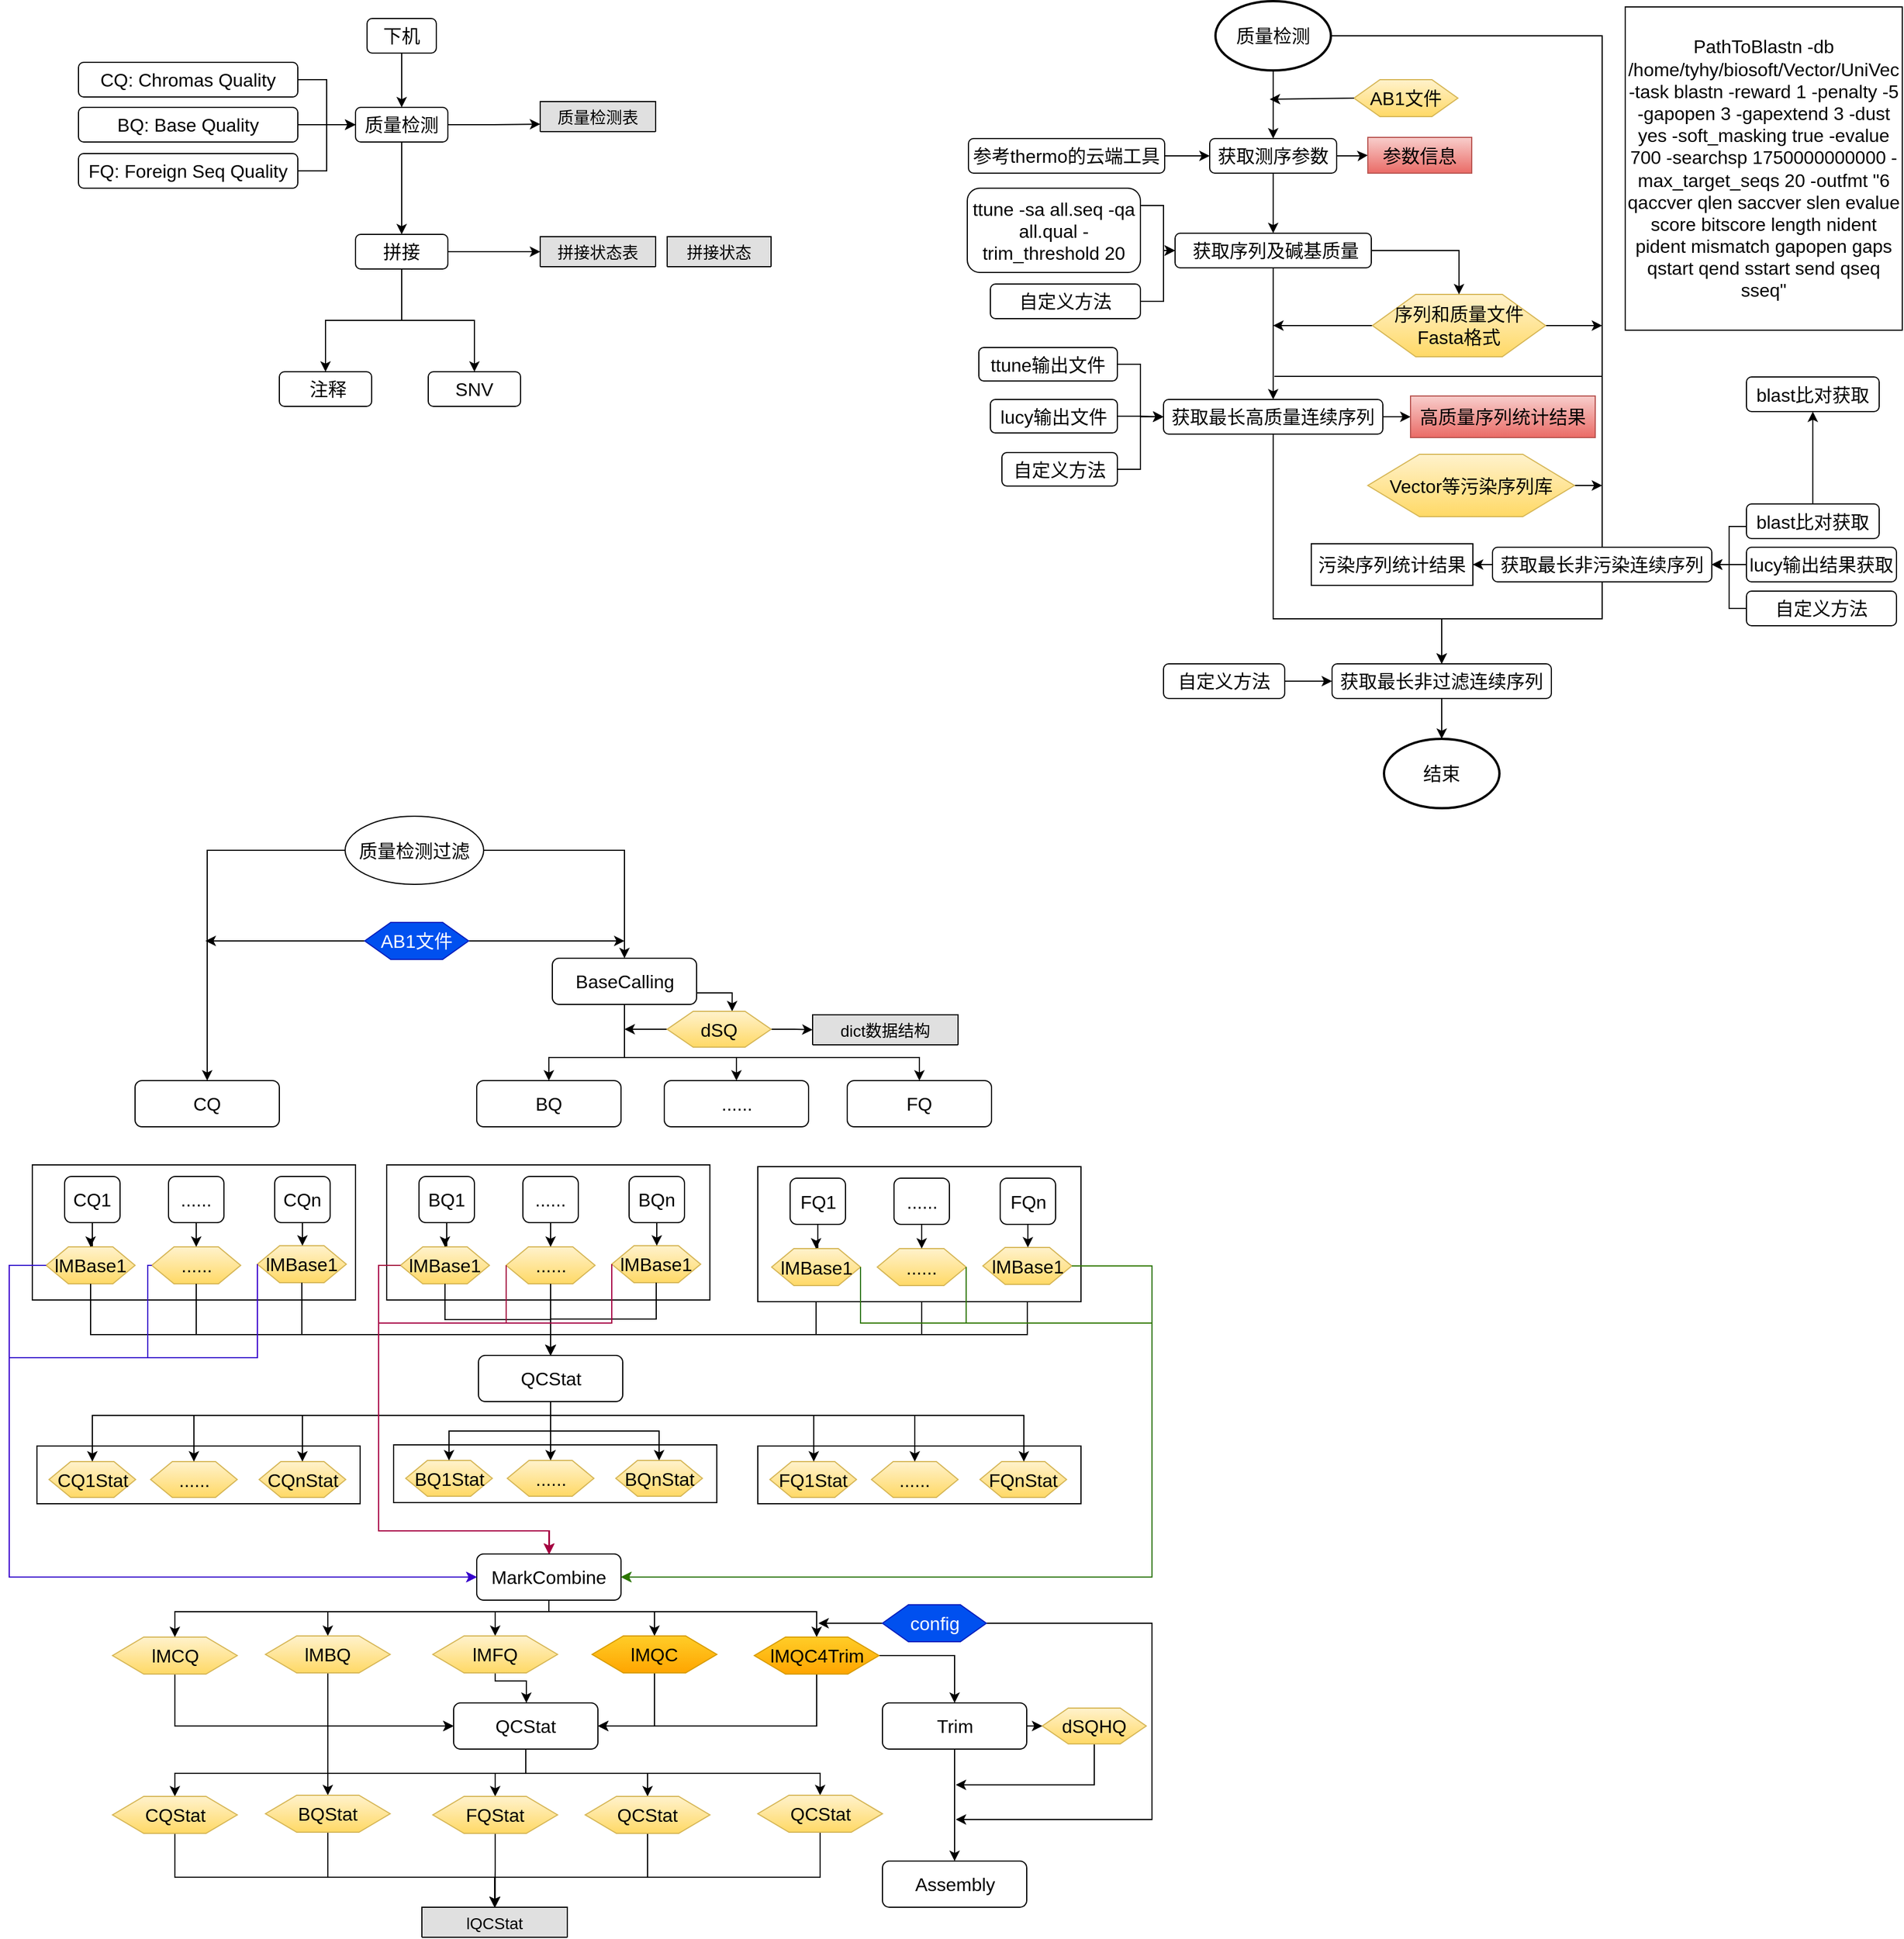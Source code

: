 <mxfile version="11.1.5" type="github" pages="1"><diagram id="hXUTRAos1zV_h-Ge0WJK" name="ÃÂÃÂÃÂÃÂ§ÃÂÃÂÃÂÃÂ¬ÃÂÃÂÃÂÃÂ¬ 1 ÃÂÃÂÃÂÃÂ©ÃÂÃÂÃÂÃÂ¡ÃÂÃÂÃÂÃÂµ"><mxGraphModel dx="1422" dy="796" grid="1" gridSize="10" guides="1" tooltips="1" connect="1" arrows="1" fold="1" page="1" pageScale="1" pageWidth="827" pageHeight="1169" math="0" shadow="0"><root><mxCell id="0"/><mxCell id="1" parent="0"/><mxCell id="_bIfF12aqMtubn9B37PU-202" value="" style="group" vertex="1" connectable="0" parent="1"><mxGeometry x="658.5" y="1276.5" width="280" height="50" as="geometry"/></mxCell><mxCell id="_bIfF12aqMtubn9B37PU-203" value="" style="group" vertex="1" connectable="0" parent="_bIfF12aqMtubn9B37PU-202"><mxGeometry width="280" height="50" as="geometry"/></mxCell><mxCell id="_bIfF12aqMtubn9B37PU-204" value="" style="rounded=0;whiteSpace=wrap;html=1;labelBackgroundColor=none;fontSize=16;" vertex="1" parent="_bIfF12aqMtubn9B37PU-203"><mxGeometry width="280" height="50" as="geometry"/></mxCell><mxCell id="_bIfF12aqMtubn9B37PU-205" value="FQ1Stat" style="shape=hexagon;perimeter=hexagonPerimeter2;whiteSpace=wrap;html=1;fontSize=16;gradientColor=#ffd966;fillColor=#fff2cc;strokeColor=#d6b656;" vertex="1" parent="_bIfF12aqMtubn9B37PU-203"><mxGeometry x="10.5" y="13.5" width="75" height="31" as="geometry"/></mxCell><mxCell id="_bIfF12aqMtubn9B37PU-206" value="......" style="shape=hexagon;perimeter=hexagonPerimeter2;whiteSpace=wrap;html=1;fontSize=16;gradientColor=#ffd966;fillColor=#fff2cc;strokeColor=#d6b656;" vertex="1" parent="_bIfF12aqMtubn9B37PU-203"><mxGeometry x="98.5" y="13.5" width="75" height="31" as="geometry"/></mxCell><mxCell id="_bIfF12aqMtubn9B37PU-207" value="FQnStat" style="shape=hexagon;perimeter=hexagonPerimeter2;whiteSpace=wrap;html=1;fontSize=16;gradientColor=#ffd966;fillColor=#fff2cc;strokeColor=#d6b656;" vertex="1" parent="_bIfF12aqMtubn9B37PU-203"><mxGeometry x="192.5" y="13.5" width="75" height="31" as="geometry"/></mxCell><mxCell id="_bIfF12aqMtubn9B37PU-196" value="" style="group" vertex="1" connectable="0" parent="1"><mxGeometry x="343" y="1275.5" width="280" height="50" as="geometry"/></mxCell><mxCell id="_bIfF12aqMtubn9B37PU-197" value="" style="group" vertex="1" connectable="0" parent="_bIfF12aqMtubn9B37PU-196"><mxGeometry width="280" height="50" as="geometry"/></mxCell><mxCell id="_bIfF12aqMtubn9B37PU-198" value="" style="rounded=0;whiteSpace=wrap;html=1;labelBackgroundColor=none;fontSize=16;" vertex="1" parent="_bIfF12aqMtubn9B37PU-197"><mxGeometry width="280" height="50" as="geometry"/></mxCell><mxCell id="_bIfF12aqMtubn9B37PU-199" value="BQ1Stat" style="shape=hexagon;perimeter=hexagonPerimeter2;whiteSpace=wrap;html=1;fontSize=16;gradientColor=#ffd966;fillColor=#fff2cc;strokeColor=#d6b656;" vertex="1" parent="_bIfF12aqMtubn9B37PU-197"><mxGeometry x="10.5" y="13.5" width="75" height="31" as="geometry"/></mxCell><mxCell id="_bIfF12aqMtubn9B37PU-200" value="......" style="shape=hexagon;perimeter=hexagonPerimeter2;whiteSpace=wrap;html=1;fontSize=16;gradientColor=#ffd966;fillColor=#fff2cc;strokeColor=#d6b656;" vertex="1" parent="_bIfF12aqMtubn9B37PU-197"><mxGeometry x="98.5" y="13.5" width="75" height="31" as="geometry"/></mxCell><mxCell id="_bIfF12aqMtubn9B37PU-201" value="BQnStat" style="shape=hexagon;perimeter=hexagonPerimeter2;whiteSpace=wrap;html=1;fontSize=16;gradientColor=#ffd966;fillColor=#fff2cc;strokeColor=#d6b656;" vertex="1" parent="_bIfF12aqMtubn9B37PU-197"><mxGeometry x="192.5" y="13.5" width="75" height="31" as="geometry"/></mxCell><mxCell id="_bIfF12aqMtubn9B37PU-195" value="" style="group" vertex="1" connectable="0" parent="1"><mxGeometry x="34" y="1276.5" width="280" height="50" as="geometry"/></mxCell><mxCell id="_bIfF12aqMtubn9B37PU-193" value="" style="group" vertex="1" connectable="0" parent="_bIfF12aqMtubn9B37PU-195"><mxGeometry width="280" height="50" as="geometry"/></mxCell><mxCell id="_bIfF12aqMtubn9B37PU-191" value="" style="rounded=0;whiteSpace=wrap;html=1;labelBackgroundColor=none;fontSize=16;" vertex="1" parent="_bIfF12aqMtubn9B37PU-193"><mxGeometry width="280" height="50" as="geometry"/></mxCell><mxCell id="_bIfF12aqMtubn9B37PU-184" value="CQ1Stat" style="shape=hexagon;perimeter=hexagonPerimeter2;whiteSpace=wrap;html=1;fontSize=16;gradientColor=#ffd966;fillColor=#fff2cc;strokeColor=#d6b656;" vertex="1" parent="_bIfF12aqMtubn9B37PU-193"><mxGeometry x="10.5" y="13.5" width="75" height="31" as="geometry"/></mxCell><mxCell id="_bIfF12aqMtubn9B37PU-186" value="......" style="shape=hexagon;perimeter=hexagonPerimeter2;whiteSpace=wrap;html=1;fontSize=16;gradientColor=#ffd966;fillColor=#fff2cc;strokeColor=#d6b656;" vertex="1" parent="_bIfF12aqMtubn9B37PU-193"><mxGeometry x="98.5" y="13.5" width="75" height="31" as="geometry"/></mxCell><mxCell id="_bIfF12aqMtubn9B37PU-187" value="CQnStat" style="shape=hexagon;perimeter=hexagonPerimeter2;whiteSpace=wrap;html=1;fontSize=16;gradientColor=#ffd966;fillColor=#fff2cc;strokeColor=#d6b656;" vertex="1" parent="_bIfF12aqMtubn9B37PU-193"><mxGeometry x="192.5" y="13.5" width="75" height="31" as="geometry"/></mxCell><mxCell id="OMqw7U3pua5xunURWtS9-3" value="" style="edgeStyle=orthogonalEdgeStyle;rounded=0;orthogonalLoop=1;jettySize=auto;html=1;fontSize=16;" parent="1" source="OMqw7U3pua5xunURWtS9-1" target="OMqw7U3pua5xunURWtS9-2" edge="1"><mxGeometry relative="1" as="geometry"/></mxCell><mxCell id="OMqw7U3pua5xunURWtS9-1" value="下机" style="rounded=1;whiteSpace=wrap;html=1;fontSize=16;" parent="1" vertex="1"><mxGeometry x="320" y="40" width="60" height="30" as="geometry"/></mxCell><mxCell id="OMqw7U3pua5xunURWtS9-5" value="" style="edgeStyle=orthogonalEdgeStyle;rounded=0;orthogonalLoop=1;jettySize=auto;html=1;fontSize=16;entryX=0;entryY=0.75;entryDx=0;entryDy=0;" parent="1" source="OMqw7U3pua5xunURWtS9-2" target="OMqw7U3pua5xunURWtS9-9" edge="1"><mxGeometry relative="1" as="geometry"><mxPoint x="430" y="132" as="targetPoint"/></mxGeometry></mxCell><mxCell id="mqugwOnoWBToHVEHfGVO-2" value="" style="edgeStyle=orthogonalEdgeStyle;rounded=0;orthogonalLoop=1;jettySize=auto;html=1;" parent="1" source="OMqw7U3pua5xunURWtS9-2" target="mqugwOnoWBToHVEHfGVO-1" edge="1"><mxGeometry relative="1" as="geometry"/></mxCell><mxCell id="oH58ICYXNor-6dpqI6_H-7" value="" style="edgeStyle=orthogonalEdgeStyle;rounded=0;orthogonalLoop=1;jettySize=auto;html=1;exitX=1;exitY=0.5;exitDx=0;exitDy=0;entryX=0;entryY=0.5;entryDx=0;entryDy=0;" parent="1" source="oH58ICYXNor-6dpqI6_H-6" target="OMqw7U3pua5xunURWtS9-2" edge="1"><mxGeometry relative="1" as="geometry"/></mxCell><mxCell id="oH58ICYXNor-6dpqI6_H-9" style="edgeStyle=orthogonalEdgeStyle;rounded=0;orthogonalLoop=1;jettySize=auto;html=1;exitX=1;exitY=0.5;exitDx=0;exitDy=0;entryX=0;entryY=0.5;entryDx=0;entryDy=0;" parent="1" source="oH58ICYXNor-6dpqI6_H-8" target="OMqw7U3pua5xunURWtS9-2" edge="1"><mxGeometry relative="1" as="geometry"/></mxCell><mxCell id="oH58ICYXNor-6dpqI6_H-11" style="edgeStyle=orthogonalEdgeStyle;rounded=0;orthogonalLoop=1;jettySize=auto;html=1;exitX=1;exitY=0.5;exitDx=0;exitDy=0;entryX=0;entryY=0.5;entryDx=0;entryDy=0;" parent="1" source="oH58ICYXNor-6dpqI6_H-10" target="OMqw7U3pua5xunURWtS9-2" edge="1"><mxGeometry relative="1" as="geometry"><mxPoint x="310" y="132" as="targetPoint"/></mxGeometry></mxCell><mxCell id="OMqw7U3pua5xunURWtS9-2" value="质量检测" style="rounded=1;whiteSpace=wrap;html=1;fontSize=16;" parent="1" vertex="1"><mxGeometry x="310" y="117" width="80" height="30" as="geometry"/></mxCell><mxCell id="oH58ICYXNor-6dpqI6_H-6" value="CQ: Chromas Quality" style="rounded=1;whiteSpace=wrap;html=1;fontSize=16;" parent="1" vertex="1"><mxGeometry x="70" y="78" width="190" height="30" as="geometry"/></mxCell><mxCell id="mqugwOnoWBToHVEHfGVO-5" style="edgeStyle=orthogonalEdgeStyle;rounded=0;orthogonalLoop=1;jettySize=auto;html=1;entryX=0;entryY=0.5;entryDx=0;entryDy=0;" parent="1" source="mqugwOnoWBToHVEHfGVO-1" target="mqugwOnoWBToHVEHfGVO-3" edge="1"><mxGeometry relative="1" as="geometry"/></mxCell><mxCell id="oH58ICYXNor-6dpqI6_H-2" value="" style="edgeStyle=orthogonalEdgeStyle;rounded=0;orthogonalLoop=1;jettySize=auto;html=1;" parent="1" source="mqugwOnoWBToHVEHfGVO-1" target="oH58ICYXNor-6dpqI6_H-1" edge="1"><mxGeometry relative="1" as="geometry"/></mxCell><mxCell id="oH58ICYXNor-6dpqI6_H-4" style="edgeStyle=orthogonalEdgeStyle;rounded=0;orthogonalLoop=1;jettySize=auto;html=1;entryX=0.5;entryY=0;entryDx=0;entryDy=0;" parent="1" source="mqugwOnoWBToHVEHfGVO-1" target="oH58ICYXNor-6dpqI6_H-3" edge="1"><mxGeometry relative="1" as="geometry"/></mxCell><mxCell id="mqugwOnoWBToHVEHfGVO-1" value="拼接" style="rounded=1;whiteSpace=wrap;html=1;fontSize=16;" parent="1" vertex="1"><mxGeometry x="310" y="227" width="80" height="30" as="geometry"/></mxCell><mxCell id="oH58ICYXNor-6dpqI6_H-1" value="&amp;nbsp;注释" style="rounded=1;whiteSpace=wrap;html=1;fontSize=16;" parent="1" vertex="1"><mxGeometry x="244" y="346" width="80" height="30" as="geometry"/></mxCell><mxCell id="OMqw7U3pua5xunURWtS9-9" value="质量检测表" style="swimlane;fontStyle=0;childLayout=stackLayout;horizontal=1;startSize=26;fillColor=#e0e0e0;horizontalStack=0;resizeParent=1;resizeParentMax=0;resizeLast=0;collapsible=1;marginBottom=0;swimlaneFillColor=#ffffff;align=center;fontSize=14;" parent="1" vertex="1" collapsed="1"><mxGeometry x="470" y="112" width="100" height="26" as="geometry"><mxRectangle x="470" y="112" width="260" height="320" as="alternateBounds"/></mxGeometry></mxCell><mxCell id="OMqw7U3pua5xunURWtS9-12" value="Col1：样品名称&#10;Col2：测序文件&#10;Col3：原始长度&#10;Col4：低质量序列总长度&#10;Col5：低质量序列总长度占比&#10;Col6：低质量序列区间，s-e;s-e&#10;Col7：最长高质量序列连续区间，s-e&#10;Col8：过滤序列总长度（载体等）&#10;Col9：过滤序列总长度占比&#10;Col10：过滤序列区间，Vector:s-e;Vector:s-e&#10;Col11：最长非过滤序列连续区间，s-e&#10;Col12：去除序列总长度&#10;Col13：去除序列总长度占比&#10;Col14：去除序列中高质量序列长度&#10;Col15：去除序列中高质量序列占比&#10;Col16：低质量序列与高质量序列重叠长度&#10;Col17：保留序列长度&#10;Col18：保留序列长度占比&#10;Col19：保留序列区间,s-e&#10;Col20：拼接状态：[M/E/S/A/R]&#10;" style="text;strokeColor=none;fillColor=none;spacingLeft=4;spacingRight=4;overflow=hidden;rotatable=0;points=[[0,0.5],[1,0.5]];portConstraint=eastwest;fontSize=12;" parent="OMqw7U3pua5xunURWtS9-9" vertex="1"><mxGeometry y="26" width="100" height="294" as="geometry"/></mxCell><mxCell id="rMPtR7pV_oF-tUap3nxS-2" value="" style="edgeStyle=orthogonalEdgeStyle;rounded=0;orthogonalLoop=1;jettySize=auto;html=1;entryX=0.5;entryY=0;entryDx=0;entryDy=0;" parent="1" source="OMqw7U3pua5xunURWtS9-16" target="rMPtR7pV_oF-tUap3nxS-11" edge="1"><mxGeometry relative="1" as="geometry"><mxPoint x="1105" y="150" as="targetPoint"/></mxGeometry></mxCell><mxCell id="rMPtR7pV_oF-tUap3nxS-24" style="edgeStyle=orthogonalEdgeStyle;rounded=0;orthogonalLoop=1;jettySize=auto;html=1;fontSize=16;startArrow=none;startFill=0;endArrow=classic;endFill=1;entryX=0.5;entryY=0;entryDx=0;entryDy=0;" parent="1" source="OMqw7U3pua5xunURWtS9-16" target="rMPtR7pV_oF-tUap3nxS-35" edge="1"><mxGeometry relative="1" as="geometry"><mxPoint x="1390" y="510" as="targetPoint"/><Array as="points"><mxPoint x="1390" y="55"/><mxPoint x="1390" y="510"/></Array></mxGeometry></mxCell><mxCell id="OMqw7U3pua5xunURWtS9-16" value="质量检测" style="strokeWidth=2;html=1;shape=mxgraph.flowchart.start_1;whiteSpace=wrap;fontSize=16;" parent="1" vertex="1"><mxGeometry x="1055" y="25" width="100" height="60" as="geometry"/></mxCell><mxCell id="OMqw7U3pua5xunURWtS9-22" value="AB1文件" style="shape=hexagon;perimeter=hexagonPerimeter2;whiteSpace=wrap;html=1;fontSize=16;gradientColor=#ffd966;fillColor=#fff2cc;strokeColor=#d6b656;" parent="1" vertex="1"><mxGeometry x="1175" y="93" width="90" height="32" as="geometry"/></mxCell><mxCell id="rMPtR7pV_oF-tUap3nxS-23" style="edgeStyle=orthogonalEdgeStyle;rounded=0;orthogonalLoop=1;jettySize=auto;html=1;fontSize=16;" parent="1" source="OMqw7U3pua5xunURWtS9-23" edge="1"><mxGeometry relative="1" as="geometry"><mxPoint x="1105" y="306" as="targetPoint"/></mxGeometry></mxCell><mxCell id="rMPtR7pV_oF-tUap3nxS-25" style="edgeStyle=orthogonalEdgeStyle;rounded=0;orthogonalLoop=1;jettySize=auto;html=1;fontSize=16;" parent="1" source="OMqw7U3pua5xunURWtS9-23" edge="1"><mxGeometry relative="1" as="geometry"><mxPoint x="1390" y="306" as="targetPoint"/></mxGeometry></mxCell><mxCell id="OMqw7U3pua5xunURWtS9-23" value="序列和质量文件&lt;br&gt;Fasta格式" style="shape=hexagon;perimeter=hexagonPerimeter2;whiteSpace=wrap;html=1;fontSize=16;gradientColor=#ffd966;fillColor=#fff2cc;strokeColor=#d6b656;" parent="1" vertex="1"><mxGeometry x="1191" y="279" width="150" height="54" as="geometry"/></mxCell><mxCell id="rMPtR7pV_oF-tUap3nxS-8" value="" style="edgeStyle=orthogonalEdgeStyle;rounded=0;orthogonalLoop=1;jettySize=auto;html=1;entryX=0;entryY=0.5;entryDx=0;entryDy=0;" parent="1" source="rMPtR7pV_oF-tUap3nxS-7" target="rMPtR7pV_oF-tUap3nxS-3" edge="1"><mxGeometry relative="1" as="geometry"><Array as="points"><mxPoint x="1010" y="202"/><mxPoint x="1010" y="241"/></Array></mxGeometry></mxCell><mxCell id="rMPtR7pV_oF-tUap3nxS-20" style="edgeStyle=orthogonalEdgeStyle;rounded=0;orthogonalLoop=1;jettySize=auto;html=1;fontSize=16;entryX=0.5;entryY=0;entryDx=0;entryDy=0;" parent="1" source="rMPtR7pV_oF-tUap3nxS-3" target="OMqw7U3pua5xunURWtS9-23" edge="1"><mxGeometry relative="1" as="geometry"><mxPoint x="1270" y="270" as="targetPoint"/></mxGeometry></mxCell><mxCell id="rMPtR7pV_oF-tUap3nxS-22" value="" style="edgeStyle=orthogonalEdgeStyle;rounded=0;orthogonalLoop=1;jettySize=auto;html=1;fontSize=16;" parent="1" source="rMPtR7pV_oF-tUap3nxS-3" target="rMPtR7pV_oF-tUap3nxS-21" edge="1"><mxGeometry relative="1" as="geometry"/></mxCell><mxCell id="rMPtR7pV_oF-tUap3nxS-3" value="&amp;nbsp;获取序列及碱基质量" style="rounded=1;whiteSpace=wrap;html=1;fontSize=16;" parent="1" vertex="1"><mxGeometry x="1020" y="226" width="170" height="30" as="geometry"/></mxCell><mxCell id="rMPtR7pV_oF-tUap3nxS-27" value="" style="edgeStyle=orthogonalEdgeStyle;rounded=0;orthogonalLoop=1;jettySize=auto;html=1;startArrow=none;startFill=0;endArrow=classic;endFill=1;fontSize=16;entryX=0;entryY=0.5;entryDx=0;entryDy=0;" parent="1" source="rMPtR7pV_oF-tUap3nxS-26" target="rMPtR7pV_oF-tUap3nxS-21" edge="1"><mxGeometry relative="1" as="geometry"/></mxCell><mxCell id="rMPtR7pV_oF-tUap3nxS-38" value="" style="edgeStyle=orthogonalEdgeStyle;rounded=0;orthogonalLoop=1;jettySize=auto;html=1;startArrow=none;startFill=0;endArrow=classic;endFill=1;fontSize=16;entryX=0;entryY=0.5;entryDx=0;entryDy=0;" parent="1" source="rMPtR7pV_oF-tUap3nxS-21" target="rMPtR7pV_oF-tUap3nxS-39" edge="1"><mxGeometry relative="1" as="geometry"><mxPoint x="1216" y="385" as="targetPoint"/></mxGeometry></mxCell><mxCell id="rMPtR7pV_oF-tUap3nxS-49" style="edgeStyle=orthogonalEdgeStyle;rounded=0;orthogonalLoop=1;jettySize=auto;html=1;entryX=0.5;entryY=0;entryDx=0;entryDy=0;startArrow=none;startFill=0;endArrow=classic;endFill=1;fontSize=16;" parent="1" source="rMPtR7pV_oF-tUap3nxS-21" target="rMPtR7pV_oF-tUap3nxS-36" edge="1"><mxGeometry relative="1" as="geometry"><Array as="points"><mxPoint x="1105" y="560"/><mxPoint x="1251" y="560"/></Array></mxGeometry></mxCell><mxCell id="rMPtR7pV_oF-tUap3nxS-21" value="获取最长高质量连续序列" style="rounded=1;whiteSpace=wrap;html=1;fontSize=16;" parent="1" vertex="1"><mxGeometry x="1010" y="370" width="190" height="30" as="geometry"/></mxCell><mxCell id="rMPtR7pV_oF-tUap3nxS-26" value="ttune输出文件" style="rounded=1;whiteSpace=wrap;html=1;fontSize=16;" parent="1" vertex="1"><mxGeometry x="850" y="325" width="120" height="29" as="geometry"/></mxCell><mxCell id="rMPtR7pV_oF-tUap3nxS-7" value="ttune -sa all.seq -qa all.qual -trim_threshold 20" style="rounded=1;whiteSpace=wrap;html=1;fontSize=16;" parent="1" vertex="1"><mxGeometry x="840" y="187" width="150" height="73" as="geometry"/></mxCell><mxCell id="rMPtR7pV_oF-tUap3nxS-4" value="" style="endArrow=classic;html=1;exitX=0;exitY=0.5;exitDx=0;exitDy=0;" parent="1" source="OMqw7U3pua5xunURWtS9-22" edge="1"><mxGeometry width="50" height="50" relative="1" as="geometry"><mxPoint x="1151" y="109.5" as="sourcePoint"/><mxPoint x="1102" y="110" as="targetPoint"/></mxGeometry></mxCell><mxCell id="rMPtR7pV_oF-tUap3nxS-10" style="edgeStyle=orthogonalEdgeStyle;rounded=0;orthogonalLoop=1;jettySize=auto;html=1;fontSize=16;entryX=0;entryY=0.5;entryDx=0;entryDy=0;exitX=1;exitY=0.5;exitDx=0;exitDy=0;" parent="1" source="rMPtR7pV_oF-tUap3nxS-9" target="rMPtR7pV_oF-tUap3nxS-3" edge="1"><mxGeometry relative="1" as="geometry"><Array as="points"><mxPoint x="1010" y="285"/><mxPoint x="1010" y="241"/></Array></mxGeometry></mxCell><mxCell id="rMPtR7pV_oF-tUap3nxS-9" value="自定义方法" style="rounded=1;whiteSpace=wrap;html=1;fontSize=16;" parent="1" vertex="1"><mxGeometry x="860" y="270" width="130" height="30" as="geometry"/></mxCell><mxCell id="rMPtR7pV_oF-tUap3nxS-12" style="edgeStyle=orthogonalEdgeStyle;rounded=0;orthogonalLoop=1;jettySize=auto;html=1;entryX=0.5;entryY=0;entryDx=0;entryDy=0;fontSize=16;" parent="1" source="rMPtR7pV_oF-tUap3nxS-11" target="rMPtR7pV_oF-tUap3nxS-3" edge="1"><mxGeometry relative="1" as="geometry"/></mxCell><mxCell id="rMPtR7pV_oF-tUap3nxS-17" style="edgeStyle=orthogonalEdgeStyle;rounded=0;orthogonalLoop=1;jettySize=auto;html=1;entryX=0;entryY=0.5;entryDx=0;entryDy=0;fontSize=16;" parent="1" source="rMPtR7pV_oF-tUap3nxS-11" target="rMPtR7pV_oF-tUap3nxS-16" edge="1"><mxGeometry relative="1" as="geometry"/></mxCell><mxCell id="rMPtR7pV_oF-tUap3nxS-11" value="获取测序参数" style="rounded=1;whiteSpace=wrap;html=1;fontSize=16;" parent="1" vertex="1"><mxGeometry x="1050" y="144" width="110" height="30" as="geometry"/></mxCell><mxCell id="rMPtR7pV_oF-tUap3nxS-15" style="edgeStyle=orthogonalEdgeStyle;rounded=0;orthogonalLoop=1;jettySize=auto;html=1;entryX=0;entryY=0.5;entryDx=0;entryDy=0;fontSize=16;" parent="1" source="rMPtR7pV_oF-tUap3nxS-13" target="rMPtR7pV_oF-tUap3nxS-11" edge="1"><mxGeometry relative="1" as="geometry"/></mxCell><mxCell id="rMPtR7pV_oF-tUap3nxS-13" value="参考thermo的云端工具" style="rounded=1;whiteSpace=wrap;html=1;fontSize=16;" parent="1" vertex="1"><mxGeometry x="841" y="144" width="170" height="30" as="geometry"/></mxCell><mxCell id="rMPtR7pV_oF-tUap3nxS-16" value="参数信息" style="whiteSpace=wrap;html=1;aspect=fixed;fontSize=16;fillColor=#f8cecc;strokeColor=#b85450;gradientColor=#ea6b66;" parent="1" vertex="1"><mxGeometry x="1187" y="143" width="90" height="31" as="geometry"/></mxCell><mxCell id="rMPtR7pV_oF-tUap3nxS-29" style="edgeStyle=orthogonalEdgeStyle;rounded=0;orthogonalLoop=1;jettySize=auto;html=1;entryX=0;entryY=0.5;entryDx=0;entryDy=0;startArrow=none;startFill=0;endArrow=classic;endFill=1;fontSize=16;" parent="1" source="rMPtR7pV_oF-tUap3nxS-28" target="rMPtR7pV_oF-tUap3nxS-21" edge="1"><mxGeometry relative="1" as="geometry"/></mxCell><mxCell id="rMPtR7pV_oF-tUap3nxS-28" value="lucy输出文件" style="rounded=1;whiteSpace=wrap;html=1;fontSize=16;" parent="1" vertex="1"><mxGeometry x="860" y="370" width="110" height="29" as="geometry"/></mxCell><mxCell id="rMPtR7pV_oF-tUap3nxS-31" style="edgeStyle=orthogonalEdgeStyle;rounded=0;orthogonalLoop=1;jettySize=auto;html=1;entryX=0;entryY=0.5;entryDx=0;entryDy=0;startArrow=none;startFill=0;endArrow=classic;endFill=1;fontSize=16;" parent="1" source="rMPtR7pV_oF-tUap3nxS-30" target="rMPtR7pV_oF-tUap3nxS-21" edge="1"><mxGeometry relative="1" as="geometry"/></mxCell><mxCell id="rMPtR7pV_oF-tUap3nxS-30" value="自定义方法" style="rounded=1;whiteSpace=wrap;html=1;fontSize=16;" parent="1" vertex="1"><mxGeometry x="870" y="416" width="100" height="29" as="geometry"/></mxCell><mxCell id="rMPtR7pV_oF-tUap3nxS-34" style="edgeStyle=orthogonalEdgeStyle;rounded=0;orthogonalLoop=1;jettySize=auto;html=1;startArrow=none;startFill=0;endArrow=classic;endFill=1;fontSize=16;" parent="1" source="rMPtR7pV_oF-tUap3nxS-32" edge="1"><mxGeometry relative="1" as="geometry"><mxPoint x="1390" y="444.5" as="targetPoint"/></mxGeometry></mxCell><mxCell id="rMPtR7pV_oF-tUap3nxS-32" value="Vector等污染序列库" style="shape=hexagon;perimeter=hexagonPerimeter2;whiteSpace=wrap;html=1;fontSize=16;gradientColor=#ffd966;fillColor=#fff2cc;strokeColor=#d6b656;" parent="1" vertex="1"><mxGeometry x="1187" y="417.5" width="179" height="54" as="geometry"/></mxCell><mxCell id="rMPtR7pV_oF-tUap3nxS-33" value="" style="endArrow=none;html=1;fontSize=16;" parent="1" edge="1"><mxGeometry width="50" height="50" relative="1" as="geometry"><mxPoint x="1106" y="350" as="sourcePoint"/><mxPoint x="1390" y="350" as="targetPoint"/></mxGeometry></mxCell><mxCell id="rMPtR7pV_oF-tUap3nxS-41" style="edgeStyle=orthogonalEdgeStyle;rounded=0;orthogonalLoop=1;jettySize=auto;html=1;startArrow=none;startFill=0;endArrow=classic;endFill=1;fontSize=16;entryX=1;entryY=0.5;entryDx=0;entryDy=0;" parent="1" source="rMPtR7pV_oF-tUap3nxS-35" target="rMPtR7pV_oF-tUap3nxS-40" edge="1"><mxGeometry relative="1" as="geometry"><mxPoint x="1250" y="513" as="targetPoint"/></mxGeometry></mxCell><mxCell id="rMPtR7pV_oF-tUap3nxS-43" value="" style="edgeStyle=orthogonalEdgeStyle;rounded=0;orthogonalLoop=1;jettySize=auto;html=1;startArrow=none;startFill=0;endArrow=classic;endFill=1;fontSize=16;exitX=0;exitY=0.5;exitDx=0;exitDy=0;" parent="1" source="rMPtR7pV_oF-tUap3nxS-42" target="rMPtR7pV_oF-tUap3nxS-35" edge="1"><mxGeometry relative="1" as="geometry"><Array as="points"><mxPoint x="1515" y="480"/><mxPoint x="1500" y="480"/><mxPoint x="1500" y="513"/></Array></mxGeometry></mxCell><mxCell id="rMPtR7pV_oF-tUap3nxS-50" style="edgeStyle=orthogonalEdgeStyle;rounded=0;orthogonalLoop=1;jettySize=auto;html=1;entryX=0.5;entryY=0;entryDx=0;entryDy=0;startArrow=none;startFill=0;endArrow=classic;endFill=1;fontSize=16;" parent="1" source="rMPtR7pV_oF-tUap3nxS-35" target="rMPtR7pV_oF-tUap3nxS-36" edge="1"><mxGeometry relative="1" as="geometry"><Array as="points"><mxPoint x="1390" y="560"/><mxPoint x="1251" y="560"/></Array></mxGeometry></mxCell><mxCell id="rMPtR7pV_oF-tUap3nxS-35" value="获取最长非污染连续序列" style="rounded=1;whiteSpace=wrap;html=1;fontSize=16;" parent="1" vertex="1"><mxGeometry x="1295" y="498" width="190" height="30" as="geometry"/></mxCell><mxCell id="rMPtR7pV_oF-tUap3nxS-57" value="" style="edgeStyle=orthogonalEdgeStyle;rounded=0;orthogonalLoop=1;jettySize=auto;html=1;startArrow=none;startFill=0;endArrow=classic;endFill=1;fontSize=16;" parent="1" source="rMPtR7pV_oF-tUap3nxS-42" target="rMPtR7pV_oF-tUap3nxS-56" edge="1"><mxGeometry relative="1" as="geometry"/></mxCell><mxCell id="rMPtR7pV_oF-tUap3nxS-42" value="blast比对获取" style="rounded=1;whiteSpace=wrap;html=1;fontSize=16;" parent="1" vertex="1"><mxGeometry x="1515" y="460.5" width="115" height="30" as="geometry"/></mxCell><mxCell id="rMPtR7pV_oF-tUap3nxS-56" value="blast比对获取" style="rounded=1;whiteSpace=wrap;html=1;fontSize=16;" parent="1" vertex="1"><mxGeometry x="1515" y="350.5" width="115" height="30" as="geometry"/></mxCell><mxCell id="rMPtR7pV_oF-tUap3nxS-52" value="" style="edgeStyle=orthogonalEdgeStyle;rounded=0;orthogonalLoop=1;jettySize=auto;html=1;startArrow=none;startFill=0;endArrow=classic;endFill=1;fontSize=16;" parent="1" source="rMPtR7pV_oF-tUap3nxS-51" target="rMPtR7pV_oF-tUap3nxS-36" edge="1"><mxGeometry relative="1" as="geometry"/></mxCell><mxCell id="rMPtR7pV_oF-tUap3nxS-54" value="" style="edgeStyle=orthogonalEdgeStyle;rounded=0;orthogonalLoop=1;jettySize=auto;html=1;startArrow=none;startFill=0;endArrow=classic;endFill=1;fontSize=16;entryX=0.5;entryY=0;entryDx=0;entryDy=0;entryPerimeter=0;" parent="1" source="rMPtR7pV_oF-tUap3nxS-36" target="rMPtR7pV_oF-tUap3nxS-55" edge="1"><mxGeometry relative="1" as="geometry"><mxPoint x="1251" y="709" as="targetPoint"/></mxGeometry></mxCell><mxCell id="rMPtR7pV_oF-tUap3nxS-36" value="获取最长非过滤连续序列" style="rounded=1;whiteSpace=wrap;html=1;fontSize=16;" parent="1" vertex="1"><mxGeometry x="1156" y="599" width="190" height="30" as="geometry"/></mxCell><mxCell id="rMPtR7pV_oF-tUap3nxS-51" value="自定义方法" style="rounded=1;whiteSpace=wrap;html=1;fontSize=16;" parent="1" vertex="1"><mxGeometry x="1010" y="599" width="105" height="30" as="geometry"/></mxCell><mxCell id="rMPtR7pV_oF-tUap3nxS-39" value="高质量序列统计结果" style="rounded=0;whiteSpace=wrap;html=1;fontSize=16;gradientColor=#ea6b66;fillColor=#f8cecc;strokeColor=#b85450;" parent="1" vertex="1"><mxGeometry x="1224" y="367" width="160" height="36" as="geometry"/></mxCell><mxCell id="rMPtR7pV_oF-tUap3nxS-40" value="污染序列统计结果" style="rounded=0;whiteSpace=wrap;html=1;fontSize=16;" parent="1" vertex="1"><mxGeometry x="1138" y="495" width="140" height="36" as="geometry"/></mxCell><mxCell id="rMPtR7pV_oF-tUap3nxS-45" style="edgeStyle=orthogonalEdgeStyle;rounded=0;orthogonalLoop=1;jettySize=auto;html=1;entryX=1;entryY=0.5;entryDx=0;entryDy=0;startArrow=none;startFill=0;endArrow=classic;endFill=1;fontSize=16;" parent="1" source="rMPtR7pV_oF-tUap3nxS-44" target="rMPtR7pV_oF-tUap3nxS-35" edge="1"><mxGeometry relative="1" as="geometry"/></mxCell><mxCell id="rMPtR7pV_oF-tUap3nxS-44" value="lucy输出结果获取" style="rounded=1;whiteSpace=wrap;html=1;fontSize=16;" parent="1" vertex="1"><mxGeometry x="1515" y="498" width="130" height="30" as="geometry"/></mxCell><mxCell id="rMPtR7pV_oF-tUap3nxS-48" style="edgeStyle=orthogonalEdgeStyle;rounded=0;orthogonalLoop=1;jettySize=auto;html=1;entryX=1;entryY=0.5;entryDx=0;entryDy=0;startArrow=none;startFill=0;endArrow=classic;endFill=1;fontSize=16;" parent="1" source="rMPtR7pV_oF-tUap3nxS-46" target="rMPtR7pV_oF-tUap3nxS-35" edge="1"><mxGeometry relative="1" as="geometry"><Array as="points"><mxPoint x="1500" y="551"/><mxPoint x="1500" y="513"/></Array></mxGeometry></mxCell><mxCell id="rMPtR7pV_oF-tUap3nxS-46" value="自定义方法" style="rounded=1;whiteSpace=wrap;html=1;fontSize=16;" parent="1" vertex="1"><mxGeometry x="1515" y="536" width="130" height="30" as="geometry"/></mxCell><mxCell id="rMPtR7pV_oF-tUap3nxS-55" value="结束" style="strokeWidth=2;html=1;shape=mxgraph.flowchart.start_1;whiteSpace=wrap;fontSize=16;" parent="1" vertex="1"><mxGeometry x="1201" y="664" width="100" height="60" as="geometry"/></mxCell><mxCell id="rMPtR7pV_oF-tUap3nxS-59" value="PathToBlastn -db /home/tyhy/biosoft/Vector/UniVec -task blastn -reward 1 -penalty -5 -gapopen 3 -gapextend 3 -dust yes -soft_masking true -evalue 700 -searchsp 1750000000000 -max_target_seqs 20 -outfmt &quot;6 qaccver qlen saccver slen evalue score bitscore length nident pident mismatch gapopen gaps qstart qend sstart send qseq sseq&quot;" style="rounded=0;whiteSpace=wrap;html=1;fontSize=16;" parent="1" vertex="1"><mxGeometry x="1410" y="30" width="240" height="280" as="geometry"/></mxCell><mxCell id="mqugwOnoWBToHVEHfGVO-3" value="拼接状态表" style="swimlane;fontStyle=0;childLayout=stackLayout;horizontal=1;startSize=26;fillColor=#e0e0e0;horizontalStack=0;resizeParent=1;resizeParentMax=0;resizeLast=0;collapsible=1;marginBottom=0;swimlaneFillColor=#ffffff;align=center;fontSize=14;" parent="1" vertex="1" collapsed="1"><mxGeometry x="470" y="229" width="100" height="26" as="geometry"><mxRectangle x="470" y="229" width="260" height="190" as="alternateBounds"/></mxGeometry></mxCell><mxCell id="mqugwOnoWBToHVEHfGVO-4" value="Col1：样品名称&#10;Col2：拼接状态(Y/P/N)&#10;Col3：Contig数目&#10;Col4：Contig长度(;分隔)&#10;Col5：参与拼接测序文件列表(;分隔)&#10;Col6：Singlets数&#10;Col7：Singlets测序文件列表(;隔开）&#10;Col8：序列质量测序不一致数&#10;Col9：序列质量不一致测序文件列表(;分隔)&#10;Col10：质量控制不达要求数&#10;Col11：质量控制不达要求测序文件列表(;分隔)&#10;" style="text;strokeColor=none;fillColor=none;spacingLeft=4;spacingRight=4;overflow=hidden;rotatable=0;points=[[0,0.5],[1,0.5]];portConstraint=eastwest;fontSize=12;" parent="mqugwOnoWBToHVEHfGVO-3" vertex="1"><mxGeometry y="26" width="100" height="164" as="geometry"/></mxCell><mxCell id="mqugwOnoWBToHVEHfGVO-6" value="拼接状态" style="swimlane;fontStyle=0;childLayout=stackLayout;horizontal=1;startSize=26;fillColor=#e0e0e0;horizontalStack=0;resizeParent=1;resizeParentMax=0;resizeLast=0;collapsible=1;marginBottom=0;swimlaneFillColor=#ffffff;align=center;fontSize=14;" parent="1" vertex="1" collapsed="1"><mxGeometry x="580" y="229" width="90" height="26" as="geometry"><mxRectangle x="580" y="229" width="310" height="200" as="alternateBounds"/></mxGeometry></mxCell><mxCell id="mqugwOnoWBToHVEHfGVO-7" value="M： Missing，在处理中被过滤（比如文件错误等）&#10;E：Exclude, 在处理中，缺少序列或质量文件&#10;S：singlets，参与拼接，但没拼接成contig&#10;A：Assembly，参与拼接，拼接成contig&#10;R：Remove，没有达到质量要求，过滤" style="text;strokeColor=none;fillColor=none;spacingLeft=4;spacingRight=4;overflow=hidden;rotatable=0;points=[[0,0.5],[1,0.5]];portConstraint=eastwest;fontSize=12;" parent="mqugwOnoWBToHVEHfGVO-6" vertex="1"><mxGeometry y="26" width="90" height="174" as="geometry"/></mxCell><mxCell id="oH58ICYXNor-6dpqI6_H-3" value="SNV" style="rounded=1;whiteSpace=wrap;html=1;fontSize=16;" parent="1" vertex="1"><mxGeometry x="373" y="346" width="80" height="30" as="geometry"/></mxCell><mxCell id="oH58ICYXNor-6dpqI6_H-8" value="BQ: Base Quality" style="rounded=1;whiteSpace=wrap;html=1;fontSize=16;" parent="1" vertex="1"><mxGeometry x="70" y="117" width="190" height="30" as="geometry"/></mxCell><mxCell id="oH58ICYXNor-6dpqI6_H-10" value="FQ: Foreign Seq Quality" style="rounded=1;whiteSpace=wrap;html=1;fontSize=16;" parent="1" vertex="1"><mxGeometry x="70" y="157" width="190" height="30" as="geometry"/></mxCell><mxCell id="_bIfF12aqMtubn9B37PU-20" value="dict数据结构" style="swimlane;fontStyle=0;childLayout=stackLayout;horizontal=1;startSize=26;fillColor=#e0e0e0;horizontalStack=0;resizeParent=1;resizeParentMax=0;resizeLast=0;collapsible=1;marginBottom=0;swimlaneFillColor=#ffffff;align=center;fontSize=14;" vertex="1" collapsed="1" parent="1"><mxGeometry x="706" y="903" width="126" height="26" as="geometry"><mxRectangle x="1294" y="989" width="310" height="200" as="alternateBounds"/></mxGeometry></mxCell><mxCell id="_bIfF12aqMtubn9B37PU-21" value="{&#10;    &quot;SeqID&quot;:[&#10;         &quot;title&quot;,&quot;seq&quot;,[Qual]&#10;      ],&#10;     &quot;SeqID&quot;:[&#10;          &quot;title&quot;,&quot;seq&quot;,[Qual]&#10;      ],&#10;      ...&#10;      ...&#10;}" style="text;strokeColor=none;fillColor=none;spacingLeft=4;spacingRight=4;overflow=hidden;rotatable=0;points=[[0,0.5],[1,0.5]];portConstraint=eastwest;fontSize=12;" vertex="1" parent="_bIfF12aqMtubn9B37PU-20"><mxGeometry y="26" width="126" height="174" as="geometry"/></mxCell><mxCell id="_bIfF12aqMtubn9B37PU-23" value="lQCStat" style="swimlane;fontStyle=0;childLayout=stackLayout;horizontal=1;startSize=26;fillColor=#e0e0e0;horizontalStack=0;resizeParent=1;resizeParentMax=0;resizeLast=0;collapsible=1;marginBottom=0;swimlaneFillColor=#ffffff;align=center;fontSize=14;" vertex="1" collapsed="1" parent="1"><mxGeometry x="367.5" y="1676" width="126" height="26" as="geometry"><mxRectangle x="625" y="1430" width="380" height="210" as="alternateBounds"/></mxGeometry></mxCell><mxCell id="_bIfF12aqMtubn9B37PU-24" value="[&#10;   QStat, 质量检测状态, P:pass, F:filtered, S: Suspicion &#10;   MNregion, 标记区间数&#10;   MMLen, 最长连续标记区间的长度&#10;   MTBases, 被标记的总碱基数&#10;   MBasePercent, 被标记的总碱基数占序列长度的百分比&#10;   PMLen, 最长连续通过区间的长度&#10;   PMStart[0base], 最长通过区间的起始位置[以0为序列起始位置]&#10;   PMEnd[0base], 最长通过区间的截止位置&#10;]&#10;M:marked&#10;P:pass" style="text;strokeColor=none;fillColor=none;spacingLeft=4;spacingRight=4;overflow=hidden;rotatable=0;points=[[0,0.5],[1,0.5]];portConstraint=eastwest;fontSize=12;" vertex="1" parent="_bIfF12aqMtubn9B37PU-23"><mxGeometry y="26" width="126" height="184" as="geometry"/></mxCell><mxCell id="_bIfF12aqMtubn9B37PU-188" style="edgeStyle=orthogonalEdgeStyle;rounded=0;orthogonalLoop=1;jettySize=auto;html=1;fontSize=16;" edge="1" parent="1" source="_bIfF12aqMtubn9B37PU-56" target="_bIfF12aqMtubn9B37PU-184"><mxGeometry relative="1" as="geometry"><Array as="points"><mxPoint x="479" y="1250"/><mxPoint x="82" y="1250"/></Array></mxGeometry></mxCell><mxCell id="_bIfF12aqMtubn9B37PU-189" style="edgeStyle=orthogonalEdgeStyle;rounded=0;orthogonalLoop=1;jettySize=auto;html=1;fontSize=16;" edge="1" parent="1" source="_bIfF12aqMtubn9B37PU-56" target="_bIfF12aqMtubn9B37PU-186"><mxGeometry relative="1" as="geometry"><Array as="points"><mxPoint x="479" y="1250"/><mxPoint x="170" y="1250"/></Array></mxGeometry></mxCell><mxCell id="_bIfF12aqMtubn9B37PU-190" style="edgeStyle=orthogonalEdgeStyle;rounded=0;orthogonalLoop=1;jettySize=auto;html=1;entryX=0.5;entryY=0;entryDx=0;entryDy=0;fontSize=16;" edge="1" parent="1" source="_bIfF12aqMtubn9B37PU-56" target="_bIfF12aqMtubn9B37PU-187"><mxGeometry relative="1" as="geometry"><Array as="points"><mxPoint x="479" y="1250"/><mxPoint x="264" y="1250"/></Array></mxGeometry></mxCell><mxCell id="_bIfF12aqMtubn9B37PU-209" style="edgeStyle=orthogonalEdgeStyle;rounded=0;orthogonalLoop=1;jettySize=auto;html=1;entryX=0.5;entryY=0;entryDx=0;entryDy=0;fontSize=16;" edge="1" parent="1" source="_bIfF12aqMtubn9B37PU-56" target="_bIfF12aqMtubn9B37PU-199"><mxGeometry relative="1" as="geometry"/></mxCell><mxCell id="_bIfF12aqMtubn9B37PU-210" style="edgeStyle=orthogonalEdgeStyle;rounded=0;orthogonalLoop=1;jettySize=auto;html=1;entryX=0.5;entryY=0;entryDx=0;entryDy=0;fontSize=16;" edge="1" parent="1" source="_bIfF12aqMtubn9B37PU-56" target="_bIfF12aqMtubn9B37PU-200"><mxGeometry relative="1" as="geometry"/></mxCell><mxCell id="_bIfF12aqMtubn9B37PU-211" style="edgeStyle=orthogonalEdgeStyle;rounded=0;orthogonalLoop=1;jettySize=auto;html=1;fontSize=16;" edge="1" parent="1" source="_bIfF12aqMtubn9B37PU-56" target="_bIfF12aqMtubn9B37PU-201"><mxGeometry relative="1" as="geometry"/></mxCell><mxCell id="_bIfF12aqMtubn9B37PU-212" style="edgeStyle=orthogonalEdgeStyle;rounded=0;orthogonalLoop=1;jettySize=auto;html=1;fontSize=16;" edge="1" parent="1" source="_bIfF12aqMtubn9B37PU-56" target="_bIfF12aqMtubn9B37PU-205"><mxGeometry relative="1" as="geometry"><Array as="points"><mxPoint x="479" y="1250"/><mxPoint x="707" y="1250"/></Array></mxGeometry></mxCell><mxCell id="_bIfF12aqMtubn9B37PU-213" style="edgeStyle=orthogonalEdgeStyle;rounded=0;orthogonalLoop=1;jettySize=auto;html=1;entryX=0.5;entryY=0;entryDx=0;entryDy=0;fontSize=16;" edge="1" parent="1" source="_bIfF12aqMtubn9B37PU-56" target="_bIfF12aqMtubn9B37PU-206"><mxGeometry relative="1" as="geometry"><Array as="points"><mxPoint x="479" y="1250"/><mxPoint x="795" y="1250"/></Array></mxGeometry></mxCell><mxCell id="_bIfF12aqMtubn9B37PU-214" style="edgeStyle=orthogonalEdgeStyle;rounded=0;orthogonalLoop=1;jettySize=auto;html=1;fontSize=16;" edge="1" parent="1" source="_bIfF12aqMtubn9B37PU-56" target="_bIfF12aqMtubn9B37PU-207"><mxGeometry relative="1" as="geometry"><Array as="points"><mxPoint x="479" y="1250"/><mxPoint x="889" y="1250"/></Array></mxGeometry></mxCell><mxCell id="_bIfF12aqMtubn9B37PU-56" value="QCStat" style="rounded=1;whiteSpace=wrap;html=1;fontSize=16;" vertex="1" parent="1"><mxGeometry x="416.5" y="1198" width="125" height="40" as="geometry"/></mxCell><mxCell id="_bIfF12aqMtubn9B37PU-235" style="edgeStyle=orthogonalEdgeStyle;rounded=0;orthogonalLoop=1;jettySize=auto;html=1;entryX=0;entryY=0.5;entryDx=0;entryDy=0;fontSize=16;" edge="1" parent="1" source="_bIfF12aqMtubn9B37PU-57" target="_bIfF12aqMtubn9B37PU-229"><mxGeometry relative="1" as="geometry"><Array as="points"><mxPoint x="154" y="1519"/></Array></mxGeometry></mxCell><mxCell id="_bIfF12aqMtubn9B37PU-57" value="lMCQ" style="shape=hexagon;perimeter=hexagonPerimeter2;whiteSpace=wrap;html=1;fontSize=16;gradientColor=#ffd966;fillColor=#fff2cc;strokeColor=#d6b656;" vertex="1" parent="1"><mxGeometry x="99.5" y="1442" width="108" height="32" as="geometry"/></mxCell><mxCell id="_bIfF12aqMtubn9B37PU-105" style="edgeStyle=orthogonalEdgeStyle;rounded=0;orthogonalLoop=1;jettySize=auto;html=1;entryX=0.5;entryY=0;entryDx=0;entryDy=0;fontSize=16;" edge="1" parent="1" source="_bIfF12aqMtubn9B37PU-102" target="_bIfF12aqMtubn9B37PU-104"><mxGeometry relative="1" as="geometry"/></mxCell><mxCell id="_bIfF12aqMtubn9B37PU-107" style="edgeStyle=orthogonalEdgeStyle;rounded=0;orthogonalLoop=1;jettySize=auto;html=1;fontSize=16;" edge="1" parent="1" source="_bIfF12aqMtubn9B37PU-102" target="_bIfF12aqMtubn9B37PU-106"><mxGeometry relative="1" as="geometry"/></mxCell><mxCell id="_bIfF12aqMtubn9B37PU-102" value="质量检测过滤" style="ellipse;whiteSpace=wrap;html=1;fontSize=16;" vertex="1" parent="1"><mxGeometry x="301" y="731" width="120" height="59" as="geometry"/></mxCell><mxCell id="_bIfF12aqMtubn9B37PU-111" style="edgeStyle=orthogonalEdgeStyle;rounded=0;orthogonalLoop=1;jettySize=auto;html=1;fontSize=16;" edge="1" parent="1" source="_bIfF12aqMtubn9B37PU-103"><mxGeometry relative="1" as="geometry"><mxPoint x="180" y="839" as="targetPoint"/></mxGeometry></mxCell><mxCell id="_bIfF12aqMtubn9B37PU-112" style="edgeStyle=orthogonalEdgeStyle;rounded=0;orthogonalLoop=1;jettySize=auto;html=1;fontSize=16;" edge="1" parent="1" source="_bIfF12aqMtubn9B37PU-103"><mxGeometry relative="1" as="geometry"><mxPoint x="543" y="839" as="targetPoint"/></mxGeometry></mxCell><mxCell id="_bIfF12aqMtubn9B37PU-103" value="AB1文件" style="shape=hexagon;perimeter=hexagonPerimeter2;whiteSpace=wrap;html=1;fontSize=16;fillColor=#0050ef;strokeColor=#001DBC;fontColor=#ffffff;" vertex="1" parent="1"><mxGeometry x="318" y="823" width="90" height="32" as="geometry"/></mxCell><mxCell id="_bIfF12aqMtubn9B37PU-104" value="CQ" style="rounded=1;whiteSpace=wrap;html=1;fontSize=16;" vertex="1" parent="1"><mxGeometry x="119" y="960" width="125" height="40" as="geometry"/></mxCell><mxCell id="_bIfF12aqMtubn9B37PU-116" style="edgeStyle=orthogonalEdgeStyle;rounded=0;orthogonalLoop=1;jettySize=auto;html=1;entryX=0.5;entryY=0;entryDx=0;entryDy=0;fontSize=16;" edge="1" parent="1" source="_bIfF12aqMtubn9B37PU-106" target="_bIfF12aqMtubn9B37PU-114"><mxGeometry relative="1" as="geometry"><Array as="points"><mxPoint x="543" y="940"/><mxPoint x="478" y="940"/></Array></mxGeometry></mxCell><mxCell id="_bIfF12aqMtubn9B37PU-117" style="edgeStyle=orthogonalEdgeStyle;rounded=0;orthogonalLoop=1;jettySize=auto;html=1;fontSize=16;entryX=0.5;entryY=0;entryDx=0;entryDy=0;" edge="1" parent="1" source="_bIfF12aqMtubn9B37PU-106" target="_bIfF12aqMtubn9B37PU-115"><mxGeometry relative="1" as="geometry"><Array as="points"><mxPoint x="543" y="940"/><mxPoint x="799" y="940"/></Array></mxGeometry></mxCell><mxCell id="_bIfF12aqMtubn9B37PU-120" style="edgeStyle=orthogonalEdgeStyle;rounded=0;orthogonalLoop=1;jettySize=auto;html=1;entryX=0.625;entryY=0;entryDx=0;entryDy=0;fontSize=16;exitX=1;exitY=0.75;exitDx=0;exitDy=0;" edge="1" parent="1" source="_bIfF12aqMtubn9B37PU-106" target="_bIfF12aqMtubn9B37PU-110"><mxGeometry relative="1" as="geometry"/></mxCell><mxCell id="_bIfF12aqMtubn9B37PU-269" style="edgeStyle=orthogonalEdgeStyle;rounded=0;orthogonalLoop=1;jettySize=auto;html=1;fontSize=16;" edge="1" parent="1" source="_bIfF12aqMtubn9B37PU-106" target="_bIfF12aqMtubn9B37PU-127"><mxGeometry relative="1" as="geometry"><Array as="points"><mxPoint x="543" y="940"/><mxPoint x="640" y="940"/></Array></mxGeometry></mxCell><mxCell id="_bIfF12aqMtubn9B37PU-106" value="BaseCalling" style="rounded=1;whiteSpace=wrap;html=1;fontSize=16;" vertex="1" parent="1"><mxGeometry x="480.5" y="854" width="125" height="40" as="geometry"/></mxCell><mxCell id="_bIfF12aqMtubn9B37PU-113" style="edgeStyle=orthogonalEdgeStyle;rounded=0;orthogonalLoop=1;jettySize=auto;html=1;entryX=0;entryY=0.5;entryDx=0;entryDy=0;fontSize=16;" edge="1" parent="1" source="_bIfF12aqMtubn9B37PU-110" target="_bIfF12aqMtubn9B37PU-20"><mxGeometry relative="1" as="geometry"/></mxCell><mxCell id="_bIfF12aqMtubn9B37PU-118" style="edgeStyle=orthogonalEdgeStyle;rounded=0;orthogonalLoop=1;jettySize=auto;html=1;fontSize=16;" edge="1" parent="1" source="_bIfF12aqMtubn9B37PU-110"><mxGeometry relative="1" as="geometry"><mxPoint x="543" y="915.5" as="targetPoint"/></mxGeometry></mxCell><mxCell id="_bIfF12aqMtubn9B37PU-110" value="dSQ" style="shape=hexagon;perimeter=hexagonPerimeter2;whiteSpace=wrap;html=1;fontSize=16;gradientColor=#ffd966;fillColor=#fff2cc;strokeColor=#d6b656;" vertex="1" parent="1"><mxGeometry x="580" y="900" width="90" height="31" as="geometry"/></mxCell><mxCell id="_bIfF12aqMtubn9B37PU-114" value="BQ" style="rounded=1;whiteSpace=wrap;html=1;fontSize=16;" vertex="1" parent="1"><mxGeometry x="415" y="960" width="125" height="40" as="geometry"/></mxCell><mxCell id="_bIfF12aqMtubn9B37PU-115" value="FQ" style="rounded=1;whiteSpace=wrap;html=1;fontSize=16;" vertex="1" parent="1"><mxGeometry x="736" y="960" width="125" height="40" as="geometry"/></mxCell><mxCell id="_bIfF12aqMtubn9B37PU-127" value="......" style="rounded=1;whiteSpace=wrap;html=1;fontSize=16;" vertex="1" parent="1"><mxGeometry x="577.5" y="960" width="125" height="40" as="geometry"/></mxCell><mxCell id="_bIfF12aqMtubn9B37PU-255" style="edgeStyle=orthogonalEdgeStyle;rounded=0;orthogonalLoop=1;jettySize=auto;html=1;entryX=0.5;entryY=0;entryDx=0;entryDy=0;fontSize=16;" edge="1" parent="1" source="_bIfF12aqMtubn9B37PU-146" target="_bIfF12aqMtubn9B37PU-57"><mxGeometry relative="1" as="geometry"><Array as="points"><mxPoint x="478" y="1420"/><mxPoint x="154" y="1420"/></Array></mxGeometry></mxCell><mxCell id="_bIfF12aqMtubn9B37PU-256" style="edgeStyle=orthogonalEdgeStyle;rounded=0;orthogonalLoop=1;jettySize=auto;html=1;fontSize=16;" edge="1" parent="1" source="_bIfF12aqMtubn9B37PU-146" target="_bIfF12aqMtubn9B37PU-227"><mxGeometry relative="1" as="geometry"><Array as="points"><mxPoint x="478" y="1420"/><mxPoint x="286" y="1420"/></Array></mxGeometry></mxCell><mxCell id="_bIfF12aqMtubn9B37PU-257" style="edgeStyle=orthogonalEdgeStyle;rounded=0;orthogonalLoop=1;jettySize=auto;html=1;entryX=0.5;entryY=0;entryDx=0;entryDy=0;fontSize=16;" edge="1" parent="1" source="_bIfF12aqMtubn9B37PU-146" target="_bIfF12aqMtubn9B37PU-228"><mxGeometry relative="1" as="geometry"><Array as="points"><mxPoint x="478" y="1420"/><mxPoint x="431" y="1420"/></Array></mxGeometry></mxCell><mxCell id="_bIfF12aqMtubn9B37PU-258" style="edgeStyle=orthogonalEdgeStyle;rounded=0;orthogonalLoop=1;jettySize=auto;html=1;fontSize=16;" edge="1" parent="1" source="_bIfF12aqMtubn9B37PU-146" target="_bIfF12aqMtubn9B37PU-243"><mxGeometry relative="1" as="geometry"><Array as="points"><mxPoint x="478" y="1420"/><mxPoint x="569" y="1420"/></Array></mxGeometry></mxCell><mxCell id="_bIfF12aqMtubn9B37PU-259" style="edgeStyle=orthogonalEdgeStyle;rounded=0;orthogonalLoop=1;jettySize=auto;html=1;entryX=0.5;entryY=0;entryDx=0;entryDy=0;fontSize=16;" edge="1" parent="1" source="_bIfF12aqMtubn9B37PU-146" target="_bIfF12aqMtubn9B37PU-248"><mxGeometry relative="1" as="geometry"><Array as="points"><mxPoint x="478" y="1420"/><mxPoint x="710" y="1420"/></Array></mxGeometry></mxCell><mxCell id="_bIfF12aqMtubn9B37PU-146" value="MarkCombine" style="rounded=1;whiteSpace=wrap;html=1;fontSize=16;" vertex="1" parent="1"><mxGeometry x="415" y="1370" width="125" height="40" as="geometry"/></mxCell><mxCell id="_bIfF12aqMtubn9B37PU-147" value="" style="group" vertex="1" connectable="0" parent="1"><mxGeometry x="30" y="1033" width="280" height="117" as="geometry"/></mxCell><mxCell id="_bIfF12aqMtubn9B37PU-128" value="" style="rounded=0;whiteSpace=wrap;html=1;labelBackgroundColor=none;fontSize=16;" vertex="1" parent="_bIfF12aqMtubn9B37PU-147"><mxGeometry width="280" height="117" as="geometry"/></mxCell><mxCell id="_bIfF12aqMtubn9B37PU-121" value="CQ1" style="rounded=1;whiteSpace=wrap;html=1;fontSize=16;" vertex="1" parent="_bIfF12aqMtubn9B37PU-147"><mxGeometry x="28" y="10" width="48" height="40" as="geometry"/></mxCell><mxCell id="_bIfF12aqMtubn9B37PU-122" value="......" style="rounded=1;whiteSpace=wrap;html=1;fontSize=16;" vertex="1" parent="_bIfF12aqMtubn9B37PU-147"><mxGeometry x="118" y="10" width="48" height="40" as="geometry"/></mxCell><mxCell id="_bIfF12aqMtubn9B37PU-123" value="CQn" style="rounded=1;whiteSpace=wrap;html=1;fontSize=16;" vertex="1" parent="_bIfF12aqMtubn9B37PU-147"><mxGeometry x="210" y="10" width="48" height="40" as="geometry"/></mxCell><mxCell id="_bIfF12aqMtubn9B37PU-124" value="lMBase1" style="shape=hexagon;perimeter=hexagonPerimeter2;whiteSpace=wrap;html=1;fontSize=16;gradientColor=#ffd966;fillColor=#fff2cc;strokeColor=#d6b656;" vertex="1" parent="_bIfF12aqMtubn9B37PU-147"><mxGeometry x="12" y="71" width="77" height="32" as="geometry"/></mxCell><mxCell id="_bIfF12aqMtubn9B37PU-129" style="edgeStyle=orthogonalEdgeStyle;rounded=0;orthogonalLoop=1;jettySize=auto;html=1;entryX=0.5;entryY=0;entryDx=0;entryDy=0;fontSize=16;" edge="1" parent="_bIfF12aqMtubn9B37PU-147" source="_bIfF12aqMtubn9B37PU-121" target="_bIfF12aqMtubn9B37PU-124"><mxGeometry relative="1" as="geometry"/></mxCell><mxCell id="_bIfF12aqMtubn9B37PU-125" value="......" style="shape=hexagon;perimeter=hexagonPerimeter2;whiteSpace=wrap;html=1;fontSize=16;gradientColor=#ffd966;fillColor=#fff2cc;strokeColor=#d6b656;" vertex="1" parent="_bIfF12aqMtubn9B37PU-147"><mxGeometry x="103.5" y="71" width="77" height="32" as="geometry"/></mxCell><mxCell id="_bIfF12aqMtubn9B37PU-130" style="edgeStyle=orthogonalEdgeStyle;rounded=0;orthogonalLoop=1;jettySize=auto;html=1;entryX=0.5;entryY=0;entryDx=0;entryDy=0;fontSize=16;" edge="1" parent="_bIfF12aqMtubn9B37PU-147" source="_bIfF12aqMtubn9B37PU-122" target="_bIfF12aqMtubn9B37PU-125"><mxGeometry relative="1" as="geometry"/></mxCell><mxCell id="_bIfF12aqMtubn9B37PU-126" value="lMBase1" style="shape=hexagon;perimeter=hexagonPerimeter2;whiteSpace=wrap;html=1;fontSize=16;gradientColor=#ffd966;fillColor=#fff2cc;strokeColor=#d6b656;" vertex="1" parent="_bIfF12aqMtubn9B37PU-147"><mxGeometry x="195" y="70" width="77" height="32" as="geometry"/></mxCell><mxCell id="_bIfF12aqMtubn9B37PU-131" style="edgeStyle=orthogonalEdgeStyle;rounded=0;orthogonalLoop=1;jettySize=auto;html=1;entryX=0.5;entryY=0;entryDx=0;entryDy=0;fontSize=16;" edge="1" parent="_bIfF12aqMtubn9B37PU-147" source="_bIfF12aqMtubn9B37PU-123" target="_bIfF12aqMtubn9B37PU-126"><mxGeometry relative="1" as="geometry"/></mxCell><mxCell id="_bIfF12aqMtubn9B37PU-148" value="" style="group" vertex="1" connectable="0" parent="1"><mxGeometry x="337" y="1033" width="280" height="117" as="geometry"/></mxCell><mxCell id="_bIfF12aqMtubn9B37PU-149" value="" style="rounded=0;whiteSpace=wrap;html=1;labelBackgroundColor=none;fontSize=16;" vertex="1" parent="_bIfF12aqMtubn9B37PU-148"><mxGeometry width="280" height="117" as="geometry"/></mxCell><mxCell id="_bIfF12aqMtubn9B37PU-150" value="BQ1" style="rounded=1;whiteSpace=wrap;html=1;fontSize=16;" vertex="1" parent="_bIfF12aqMtubn9B37PU-148"><mxGeometry x="28" y="10" width="48" height="40" as="geometry"/></mxCell><mxCell id="_bIfF12aqMtubn9B37PU-151" value="......" style="rounded=1;whiteSpace=wrap;html=1;fontSize=16;" vertex="1" parent="_bIfF12aqMtubn9B37PU-148"><mxGeometry x="118" y="10" width="48" height="40" as="geometry"/></mxCell><mxCell id="_bIfF12aqMtubn9B37PU-152" value="BQn" style="rounded=1;whiteSpace=wrap;html=1;fontSize=16;" vertex="1" parent="_bIfF12aqMtubn9B37PU-148"><mxGeometry x="210" y="10" width="48" height="40" as="geometry"/></mxCell><mxCell id="_bIfF12aqMtubn9B37PU-153" value="lMBase1" style="shape=hexagon;perimeter=hexagonPerimeter2;whiteSpace=wrap;html=1;fontSize=16;gradientColor=#ffd966;fillColor=#fff2cc;strokeColor=#d6b656;" vertex="1" parent="_bIfF12aqMtubn9B37PU-148"><mxGeometry x="12" y="71" width="77" height="32" as="geometry"/></mxCell><mxCell id="_bIfF12aqMtubn9B37PU-154" style="edgeStyle=orthogonalEdgeStyle;rounded=0;orthogonalLoop=1;jettySize=auto;html=1;entryX=0.5;entryY=0;entryDx=0;entryDy=0;fontSize=16;" edge="1" parent="_bIfF12aqMtubn9B37PU-148" source="_bIfF12aqMtubn9B37PU-150" target="_bIfF12aqMtubn9B37PU-153"><mxGeometry relative="1" as="geometry"/></mxCell><mxCell id="_bIfF12aqMtubn9B37PU-155" value="......" style="shape=hexagon;perimeter=hexagonPerimeter2;whiteSpace=wrap;html=1;fontSize=16;gradientColor=#ffd966;fillColor=#fff2cc;strokeColor=#d6b656;" vertex="1" parent="_bIfF12aqMtubn9B37PU-148"><mxGeometry x="103.5" y="71" width="77" height="32" as="geometry"/></mxCell><mxCell id="_bIfF12aqMtubn9B37PU-156" style="edgeStyle=orthogonalEdgeStyle;rounded=0;orthogonalLoop=1;jettySize=auto;html=1;entryX=0.5;entryY=0;entryDx=0;entryDy=0;fontSize=16;" edge="1" parent="_bIfF12aqMtubn9B37PU-148" source="_bIfF12aqMtubn9B37PU-151" target="_bIfF12aqMtubn9B37PU-155"><mxGeometry relative="1" as="geometry"/></mxCell><mxCell id="_bIfF12aqMtubn9B37PU-157" value="lMBase1" style="shape=hexagon;perimeter=hexagonPerimeter2;whiteSpace=wrap;html=1;fontSize=16;gradientColor=#ffd966;fillColor=#fff2cc;strokeColor=#d6b656;" vertex="1" parent="_bIfF12aqMtubn9B37PU-148"><mxGeometry x="195" y="70" width="77" height="32" as="geometry"/></mxCell><mxCell id="_bIfF12aqMtubn9B37PU-158" style="edgeStyle=orthogonalEdgeStyle;rounded=0;orthogonalLoop=1;jettySize=auto;html=1;entryX=0.5;entryY=0;entryDx=0;entryDy=0;fontSize=16;" edge="1" parent="_bIfF12aqMtubn9B37PU-148" source="_bIfF12aqMtubn9B37PU-152" target="_bIfF12aqMtubn9B37PU-157"><mxGeometry relative="1" as="geometry"/></mxCell><mxCell id="_bIfF12aqMtubn9B37PU-175" style="edgeStyle=orthogonalEdgeStyle;rounded=0;orthogonalLoop=1;jettySize=auto;html=1;entryX=0.5;entryY=0;entryDx=0;entryDy=0;fontSize=16;" edge="1" parent="1" source="_bIfF12aqMtubn9B37PU-124" target="_bIfF12aqMtubn9B37PU-56"><mxGeometry relative="1" as="geometry"><Array as="points"><mxPoint x="81" y="1180"/><mxPoint x="479" y="1180"/></Array></mxGeometry></mxCell><mxCell id="_bIfF12aqMtubn9B37PU-176" style="edgeStyle=orthogonalEdgeStyle;rounded=0;orthogonalLoop=1;jettySize=auto;html=1;entryX=0.5;entryY=0;entryDx=0;entryDy=0;fontSize=16;" edge="1" parent="1" source="_bIfF12aqMtubn9B37PU-125" target="_bIfF12aqMtubn9B37PU-56"><mxGeometry relative="1" as="geometry"><Array as="points"><mxPoint x="172" y="1180"/><mxPoint x="479" y="1180"/></Array></mxGeometry></mxCell><mxCell id="_bIfF12aqMtubn9B37PU-177" style="edgeStyle=orthogonalEdgeStyle;rounded=0;orthogonalLoop=1;jettySize=auto;html=1;entryX=0.5;entryY=0;entryDx=0;entryDy=0;fontSize=16;" edge="1" parent="1" source="_bIfF12aqMtubn9B37PU-126" target="_bIfF12aqMtubn9B37PU-56"><mxGeometry relative="1" as="geometry"><Array as="points"><mxPoint x="264" y="1180"/><mxPoint x="479" y="1180"/></Array></mxGeometry></mxCell><mxCell id="_bIfF12aqMtubn9B37PU-178" style="edgeStyle=orthogonalEdgeStyle;rounded=0;orthogonalLoop=1;jettySize=auto;html=1;entryX=0.5;entryY=0;entryDx=0;entryDy=0;fontSize=16;" edge="1" parent="1" source="_bIfF12aqMtubn9B37PU-153" target="_bIfF12aqMtubn9B37PU-56"><mxGeometry relative="1" as="geometry"/></mxCell><mxCell id="_bIfF12aqMtubn9B37PU-179" style="edgeStyle=orthogonalEdgeStyle;rounded=0;orthogonalLoop=1;jettySize=auto;html=1;entryX=0.5;entryY=0;entryDx=0;entryDy=0;fontSize=16;" edge="1" parent="1" source="_bIfF12aqMtubn9B37PU-155" target="_bIfF12aqMtubn9B37PU-56"><mxGeometry relative="1" as="geometry"/></mxCell><mxCell id="_bIfF12aqMtubn9B37PU-180" style="edgeStyle=orthogonalEdgeStyle;rounded=0;orthogonalLoop=1;jettySize=auto;html=1;entryX=0.5;entryY=0;entryDx=0;entryDy=0;fontSize=16;" edge="1" parent="1" source="_bIfF12aqMtubn9B37PU-157" target="_bIfF12aqMtubn9B37PU-56"><mxGeometry relative="1" as="geometry"/></mxCell><mxCell id="_bIfF12aqMtubn9B37PU-181" style="edgeStyle=orthogonalEdgeStyle;rounded=0;orthogonalLoop=1;jettySize=auto;html=1;entryX=0.5;entryY=0;entryDx=0;entryDy=0;fontSize=16;" edge="1" parent="1" source="_bIfF12aqMtubn9B37PU-164" target="_bIfF12aqMtubn9B37PU-56"><mxGeometry relative="1" as="geometry"><Array as="points"><mxPoint x="709" y="1180"/><mxPoint x="479" y="1180"/></Array></mxGeometry></mxCell><mxCell id="_bIfF12aqMtubn9B37PU-182" style="edgeStyle=orthogonalEdgeStyle;rounded=0;orthogonalLoop=1;jettySize=auto;html=1;entryX=0.5;entryY=0;entryDx=0;entryDy=0;fontSize=16;" edge="1" parent="1" source="_bIfF12aqMtubn9B37PU-166" target="_bIfF12aqMtubn9B37PU-56"><mxGeometry relative="1" as="geometry"><Array as="points"><mxPoint x="801" y="1180"/><mxPoint x="479" y="1180"/></Array></mxGeometry></mxCell><mxCell id="_bIfF12aqMtubn9B37PU-183" style="edgeStyle=orthogonalEdgeStyle;rounded=0;orthogonalLoop=1;jettySize=auto;html=1;entryX=0.5;entryY=0;entryDx=0;entryDy=0;fontSize=16;" edge="1" parent="1" source="_bIfF12aqMtubn9B37PU-168" target="_bIfF12aqMtubn9B37PU-56"><mxGeometry relative="1" as="geometry"><Array as="points"><mxPoint x="892" y="1180"/><mxPoint x="479" y="1180"/></Array></mxGeometry></mxCell><mxCell id="_bIfF12aqMtubn9B37PU-192" value="" style="group" vertex="1" connectable="0" parent="1"><mxGeometry x="658.5" y="1034.5" width="280" height="117" as="geometry"/></mxCell><mxCell id="_bIfF12aqMtubn9B37PU-160" value="" style="rounded=0;whiteSpace=wrap;html=1;labelBackgroundColor=none;fontSize=16;" vertex="1" parent="_bIfF12aqMtubn9B37PU-192"><mxGeometry width="280" height="117" as="geometry"/></mxCell><mxCell id="_bIfF12aqMtubn9B37PU-161" value="FQ1" style="rounded=1;whiteSpace=wrap;html=1;fontSize=16;" vertex="1" parent="_bIfF12aqMtubn9B37PU-192"><mxGeometry x="28" y="10" width="48" height="40" as="geometry"/></mxCell><mxCell id="_bIfF12aqMtubn9B37PU-162" value="......" style="rounded=1;whiteSpace=wrap;html=1;fontSize=16;" vertex="1" parent="_bIfF12aqMtubn9B37PU-192"><mxGeometry x="118" y="10" width="48" height="40" as="geometry"/></mxCell><mxCell id="_bIfF12aqMtubn9B37PU-163" value="FQn" style="rounded=1;whiteSpace=wrap;html=1;fontSize=16;" vertex="1" parent="_bIfF12aqMtubn9B37PU-192"><mxGeometry x="210" y="10" width="48" height="40" as="geometry"/></mxCell><mxCell id="_bIfF12aqMtubn9B37PU-164" value="lMBase1" style="shape=hexagon;perimeter=hexagonPerimeter2;whiteSpace=wrap;html=1;fontSize=16;gradientColor=#ffd966;fillColor=#fff2cc;strokeColor=#d6b656;" vertex="1" parent="_bIfF12aqMtubn9B37PU-192"><mxGeometry x="12" y="71" width="77" height="32" as="geometry"/></mxCell><mxCell id="_bIfF12aqMtubn9B37PU-165" style="edgeStyle=orthogonalEdgeStyle;rounded=0;orthogonalLoop=1;jettySize=auto;html=1;entryX=0.5;entryY=0;entryDx=0;entryDy=0;fontSize=16;" edge="1" parent="_bIfF12aqMtubn9B37PU-192" source="_bIfF12aqMtubn9B37PU-161" target="_bIfF12aqMtubn9B37PU-164"><mxGeometry relative="1" as="geometry"/></mxCell><mxCell id="_bIfF12aqMtubn9B37PU-166" value="......" style="shape=hexagon;perimeter=hexagonPerimeter2;whiteSpace=wrap;html=1;fontSize=16;gradientColor=#ffd966;fillColor=#fff2cc;strokeColor=#d6b656;" vertex="1" parent="_bIfF12aqMtubn9B37PU-192"><mxGeometry x="103.5" y="71" width="77" height="32" as="geometry"/></mxCell><mxCell id="_bIfF12aqMtubn9B37PU-167" style="edgeStyle=orthogonalEdgeStyle;rounded=0;orthogonalLoop=1;jettySize=auto;html=1;entryX=0.5;entryY=0;entryDx=0;entryDy=0;fontSize=16;" edge="1" parent="_bIfF12aqMtubn9B37PU-192" source="_bIfF12aqMtubn9B37PU-162" target="_bIfF12aqMtubn9B37PU-166"><mxGeometry relative="1" as="geometry"/></mxCell><mxCell id="_bIfF12aqMtubn9B37PU-168" value="lMBase1" style="shape=hexagon;perimeter=hexagonPerimeter2;whiteSpace=wrap;html=1;fontSize=16;gradientColor=#ffd966;fillColor=#fff2cc;strokeColor=#d6b656;" vertex="1" parent="_bIfF12aqMtubn9B37PU-192"><mxGeometry x="195" y="70" width="77" height="32" as="geometry"/></mxCell><mxCell id="_bIfF12aqMtubn9B37PU-169" style="edgeStyle=orthogonalEdgeStyle;rounded=0;orthogonalLoop=1;jettySize=auto;html=1;entryX=0.5;entryY=0;entryDx=0;entryDy=0;fontSize=16;" edge="1" parent="_bIfF12aqMtubn9B37PU-192" source="_bIfF12aqMtubn9B37PU-163" target="_bIfF12aqMtubn9B37PU-168"><mxGeometry relative="1" as="geometry"/></mxCell><mxCell id="_bIfF12aqMtubn9B37PU-217" style="edgeStyle=orthogonalEdgeStyle;rounded=0;orthogonalLoop=1;jettySize=auto;html=1;fontSize=16;fillColor=#6a00ff;strokeColor=#3700CC;" edge="1" parent="1" source="_bIfF12aqMtubn9B37PU-124" target="_bIfF12aqMtubn9B37PU-146"><mxGeometry relative="1" as="geometry"><Array as="points"><mxPoint x="10" y="1120"/><mxPoint x="10" y="1390"/></Array></mxGeometry></mxCell><mxCell id="_bIfF12aqMtubn9B37PU-218" style="edgeStyle=orthogonalEdgeStyle;rounded=0;orthogonalLoop=1;jettySize=auto;html=1;entryX=0;entryY=0.5;entryDx=0;entryDy=0;fontSize=16;fillColor=#6a00ff;strokeColor=#3700CC;exitX=0;exitY=0.5;exitDx=0;exitDy=0;" edge="1" parent="1" source="_bIfF12aqMtubn9B37PU-125" target="_bIfF12aqMtubn9B37PU-146"><mxGeometry relative="1" as="geometry"><Array as="points"><mxPoint x="130" y="1120"/><mxPoint x="130" y="1200"/><mxPoint x="10" y="1200"/><mxPoint x="10" y="1390"/></Array></mxGeometry></mxCell><mxCell id="_bIfF12aqMtubn9B37PU-219" style="edgeStyle=orthogonalEdgeStyle;rounded=0;orthogonalLoop=1;jettySize=auto;html=1;entryX=0;entryY=0.5;entryDx=0;entryDy=0;fontSize=16;fillColor=#6a00ff;strokeColor=#3700CC;exitX=0;exitY=0.5;exitDx=0;exitDy=0;" edge="1" parent="1" source="_bIfF12aqMtubn9B37PU-126" target="_bIfF12aqMtubn9B37PU-146"><mxGeometry relative="1" as="geometry"><Array as="points"><mxPoint x="225" y="1200"/><mxPoint x="10" y="1200"/><mxPoint x="10" y="1390"/></Array></mxGeometry></mxCell><mxCell id="_bIfF12aqMtubn9B37PU-220" style="edgeStyle=orthogonalEdgeStyle;rounded=0;orthogonalLoop=1;jettySize=auto;html=1;fontSize=16;fillColor=#d80073;strokeColor=#A50040;exitX=0;exitY=0.5;exitDx=0;exitDy=0;" edge="1" parent="1" source="_bIfF12aqMtubn9B37PU-153" target="_bIfF12aqMtubn9B37PU-146"><mxGeometry relative="1" as="geometry"><Array as="points"><mxPoint x="330" y="1120"/><mxPoint x="330" y="1350"/><mxPoint x="478" y="1350"/></Array></mxGeometry></mxCell><mxCell id="_bIfF12aqMtubn9B37PU-221" style="edgeStyle=orthogonalEdgeStyle;rounded=0;orthogonalLoop=1;jettySize=auto;html=1;entryX=0.5;entryY=0;entryDx=0;entryDy=0;fontSize=16;fillColor=#d80073;strokeColor=#A50040;exitX=0;exitY=0.5;exitDx=0;exitDy=0;" edge="1" parent="1" source="_bIfF12aqMtubn9B37PU-155" target="_bIfF12aqMtubn9B37PU-146"><mxGeometry relative="1" as="geometry"><Array as="points"><mxPoint x="440" y="1120"/><mxPoint x="440" y="1170"/><mxPoint x="330" y="1170"/><mxPoint x="330" y="1350"/><mxPoint x="478" y="1350"/></Array></mxGeometry></mxCell><mxCell id="_bIfF12aqMtubn9B37PU-222" style="edgeStyle=orthogonalEdgeStyle;rounded=0;orthogonalLoop=1;jettySize=auto;html=1;entryX=0.5;entryY=0;entryDx=0;entryDy=0;fontSize=16;fillColor=#d80073;strokeColor=#A50040;exitX=0;exitY=0.5;exitDx=0;exitDy=0;" edge="1" parent="1" source="_bIfF12aqMtubn9B37PU-157" target="_bIfF12aqMtubn9B37PU-146"><mxGeometry relative="1" as="geometry"><Array as="points"><mxPoint x="532" y="1170"/><mxPoint x="330" y="1170"/><mxPoint x="330" y="1350"/><mxPoint x="478" y="1350"/></Array></mxGeometry></mxCell><mxCell id="_bIfF12aqMtubn9B37PU-223" style="edgeStyle=orthogonalEdgeStyle;rounded=0;orthogonalLoop=1;jettySize=auto;html=1;entryX=1;entryY=0.5;entryDx=0;entryDy=0;fontSize=16;fillColor=#60a917;strokeColor=#2D7600;" edge="1" parent="1" source="_bIfF12aqMtubn9B37PU-168" target="_bIfF12aqMtubn9B37PU-146"><mxGeometry relative="1" as="geometry"><Array as="points"><mxPoint x="1000" y="1121"/><mxPoint x="1000" y="1390"/></Array></mxGeometry></mxCell><mxCell id="_bIfF12aqMtubn9B37PU-224" style="edgeStyle=orthogonalEdgeStyle;rounded=0;orthogonalLoop=1;jettySize=auto;html=1;exitX=1;exitY=0.5;exitDx=0;exitDy=0;entryX=1;entryY=0.5;entryDx=0;entryDy=0;fontSize=16;fillColor=#60a917;strokeColor=#2D7600;" edge="1" parent="1" source="_bIfF12aqMtubn9B37PU-166" target="_bIfF12aqMtubn9B37PU-146"><mxGeometry relative="1" as="geometry"><Array as="points"><mxPoint x="839" y="1170"/><mxPoint x="1000" y="1170"/><mxPoint x="1000" y="1390"/></Array></mxGeometry></mxCell><mxCell id="_bIfF12aqMtubn9B37PU-225" style="edgeStyle=orthogonalEdgeStyle;rounded=0;orthogonalLoop=1;jettySize=auto;html=1;exitX=1;exitY=0.5;exitDx=0;exitDy=0;entryX=1;entryY=0.5;entryDx=0;entryDy=0;fontSize=16;fillColor=#60a917;strokeColor=#2D7600;" edge="1" parent="1" source="_bIfF12aqMtubn9B37PU-164" target="_bIfF12aqMtubn9B37PU-146"><mxGeometry relative="1" as="geometry"><Array as="points"><mxPoint x="748" y="1170"/><mxPoint x="1000" y="1170"/><mxPoint x="1000" y="1390"/></Array></mxGeometry></mxCell><mxCell id="_bIfF12aqMtubn9B37PU-261" style="edgeStyle=orthogonalEdgeStyle;rounded=0;orthogonalLoop=1;jettySize=auto;html=1;entryX=0;entryY=0.5;entryDx=0;entryDy=0;fontSize=16;" edge="1" parent="1" source="_bIfF12aqMtubn9B37PU-227" target="_bIfF12aqMtubn9B37PU-229"><mxGeometry relative="1" as="geometry"><Array as="points"><mxPoint x="286" y="1519"/></Array></mxGeometry></mxCell><mxCell id="_bIfF12aqMtubn9B37PU-227" value="lMBQ" style="shape=hexagon;perimeter=hexagonPerimeter2;whiteSpace=wrap;html=1;fontSize=16;gradientColor=#ffd966;fillColor=#fff2cc;strokeColor=#d6b656;" vertex="1" parent="1"><mxGeometry x="232" y="1441" width="108" height="32" as="geometry"/></mxCell><mxCell id="_bIfF12aqMtubn9B37PU-262" style="edgeStyle=orthogonalEdgeStyle;rounded=0;orthogonalLoop=1;jettySize=auto;html=1;fontSize=16;" edge="1" parent="1" source="_bIfF12aqMtubn9B37PU-228" target="_bIfF12aqMtubn9B37PU-229"><mxGeometry relative="1" as="geometry"><Array as="points"><mxPoint x="431" y="1480"/><mxPoint x="458" y="1480"/></Array></mxGeometry></mxCell><mxCell id="_bIfF12aqMtubn9B37PU-228" value="lMFQ" style="shape=hexagon;perimeter=hexagonPerimeter2;whiteSpace=wrap;html=1;fontSize=16;gradientColor=#ffd966;fillColor=#fff2cc;strokeColor=#d6b656;" vertex="1" parent="1"><mxGeometry x="377" y="1441" width="108" height="32" as="geometry"/></mxCell><mxCell id="_bIfF12aqMtubn9B37PU-239" style="edgeStyle=orthogonalEdgeStyle;rounded=0;orthogonalLoop=1;jettySize=auto;html=1;entryX=0.5;entryY=0;entryDx=0;entryDy=0;fontSize=16;" edge="1" parent="1" source="_bIfF12aqMtubn9B37PU-229" target="_bIfF12aqMtubn9B37PU-230"><mxGeometry relative="1" as="geometry"><Array as="points"><mxPoint x="458" y="1560"/><mxPoint x="154" y="1560"/></Array></mxGeometry></mxCell><mxCell id="_bIfF12aqMtubn9B37PU-240" style="edgeStyle=orthogonalEdgeStyle;rounded=0;orthogonalLoop=1;jettySize=auto;html=1;entryX=0.5;entryY=0;entryDx=0;entryDy=0;fontSize=16;" edge="1" parent="1" source="_bIfF12aqMtubn9B37PU-229" target="_bIfF12aqMtubn9B37PU-231"><mxGeometry relative="1" as="geometry"/></mxCell><mxCell id="_bIfF12aqMtubn9B37PU-241" style="edgeStyle=orthogonalEdgeStyle;rounded=0;orthogonalLoop=1;jettySize=auto;html=1;entryX=0.5;entryY=0;entryDx=0;entryDy=0;fontSize=16;" edge="1" parent="1" source="_bIfF12aqMtubn9B37PU-229" target="_bIfF12aqMtubn9B37PU-232"><mxGeometry relative="1" as="geometry"><Array as="points"><mxPoint x="458" y="1560"/><mxPoint x="431" y="1560"/></Array></mxGeometry></mxCell><mxCell id="_bIfF12aqMtubn9B37PU-247" style="edgeStyle=orthogonalEdgeStyle;rounded=0;orthogonalLoop=1;jettySize=auto;html=1;entryX=0.5;entryY=0;entryDx=0;entryDy=0;fontSize=16;" edge="1" parent="1" source="_bIfF12aqMtubn9B37PU-229" target="_bIfF12aqMtubn9B37PU-246"><mxGeometry relative="1" as="geometry"><Array as="points"><mxPoint x="458" y="1560"/><mxPoint x="563" y="1560"/></Array></mxGeometry></mxCell><mxCell id="_bIfF12aqMtubn9B37PU-263" style="edgeStyle=orthogonalEdgeStyle;rounded=0;orthogonalLoop=1;jettySize=auto;html=1;entryX=0.5;entryY=0;entryDx=0;entryDy=0;fontSize=16;" edge="1" parent="1" source="_bIfF12aqMtubn9B37PU-229" target="_bIfF12aqMtubn9B37PU-253"><mxGeometry relative="1" as="geometry"><Array as="points"><mxPoint x="458" y="1560"/><mxPoint x="713" y="1560"/></Array></mxGeometry></mxCell><mxCell id="_bIfF12aqMtubn9B37PU-229" value="QCStat" style="rounded=1;whiteSpace=wrap;html=1;fontSize=16;" vertex="1" parent="1"><mxGeometry x="395" y="1499" width="125" height="40" as="geometry"/></mxCell><mxCell id="_bIfF12aqMtubn9B37PU-278" style="edgeStyle=orthogonalEdgeStyle;rounded=0;orthogonalLoop=1;jettySize=auto;html=1;entryX=0.5;entryY=0;entryDx=0;entryDy=0;fontSize=16;" edge="1" parent="1" source="_bIfF12aqMtubn9B37PU-230" target="_bIfF12aqMtubn9B37PU-23"><mxGeometry relative="1" as="geometry"><Array as="points"><mxPoint x="154" y="1650"/><mxPoint x="431" y="1650"/></Array></mxGeometry></mxCell><mxCell id="_bIfF12aqMtubn9B37PU-230" value="CQStat" style="shape=hexagon;perimeter=hexagonPerimeter2;whiteSpace=wrap;html=1;fontSize=16;gradientColor=#ffd966;fillColor=#fff2cc;strokeColor=#d6b656;" vertex="1" parent="1"><mxGeometry x="99.5" y="1580" width="108" height="32" as="geometry"/></mxCell><mxCell id="_bIfF12aqMtubn9B37PU-279" style="edgeStyle=orthogonalEdgeStyle;rounded=0;orthogonalLoop=1;jettySize=auto;html=1;fontSize=16;" edge="1" parent="1" source="_bIfF12aqMtubn9B37PU-231" target="_bIfF12aqMtubn9B37PU-23"><mxGeometry relative="1" as="geometry"><Array as="points"><mxPoint x="286" y="1650"/><mxPoint x="431" y="1650"/></Array></mxGeometry></mxCell><mxCell id="_bIfF12aqMtubn9B37PU-231" value="BQStat" style="shape=hexagon;perimeter=hexagonPerimeter2;whiteSpace=wrap;html=1;fontSize=16;gradientColor=#ffd966;fillColor=#fff2cc;strokeColor=#d6b656;" vertex="1" parent="1"><mxGeometry x="232" y="1579" width="108" height="32" as="geometry"/></mxCell><mxCell id="_bIfF12aqMtubn9B37PU-277" style="edgeStyle=orthogonalEdgeStyle;rounded=0;orthogonalLoop=1;jettySize=auto;html=1;entryX=0.5;entryY=0;entryDx=0;entryDy=0;fontSize=16;" edge="1" parent="1" source="_bIfF12aqMtubn9B37PU-232" target="_bIfF12aqMtubn9B37PU-23"><mxGeometry relative="1" as="geometry"/></mxCell><mxCell id="_bIfF12aqMtubn9B37PU-232" value="FQStat" style="shape=hexagon;perimeter=hexagonPerimeter2;whiteSpace=wrap;html=1;fontSize=16;gradientColor=#ffd966;fillColor=#fff2cc;strokeColor=#d6b656;" vertex="1" parent="1"><mxGeometry x="377" y="1580" width="108" height="32" as="geometry"/></mxCell><mxCell id="_bIfF12aqMtubn9B37PU-245" style="edgeStyle=orthogonalEdgeStyle;rounded=0;orthogonalLoop=1;jettySize=auto;html=1;entryX=1;entryY=0.5;entryDx=0;entryDy=0;fontSize=16;exitX=0.5;exitY=1;exitDx=0;exitDy=0;" edge="1" parent="1" source="_bIfF12aqMtubn9B37PU-243" target="_bIfF12aqMtubn9B37PU-229"><mxGeometry relative="1" as="geometry"><Array as="points"><mxPoint x="569" y="1519"/></Array></mxGeometry></mxCell><mxCell id="_bIfF12aqMtubn9B37PU-243" value="lMQC" style="shape=hexagon;perimeter=hexagonPerimeter2;whiteSpace=wrap;html=1;fontSize=16;gradientColor=#ffa500;fillColor=#ffcd28;strokeColor=#d79b00;" vertex="1" parent="1"><mxGeometry x="515" y="1441" width="108" height="32" as="geometry"/></mxCell><mxCell id="_bIfF12aqMtubn9B37PU-280" style="edgeStyle=orthogonalEdgeStyle;rounded=0;orthogonalLoop=1;jettySize=auto;html=1;entryX=0.5;entryY=0;entryDx=0;entryDy=0;fontSize=16;" edge="1" parent="1" source="_bIfF12aqMtubn9B37PU-246" target="_bIfF12aqMtubn9B37PU-23"><mxGeometry relative="1" as="geometry"><Array as="points"><mxPoint x="563" y="1650"/><mxPoint x="431" y="1650"/></Array></mxGeometry></mxCell><mxCell id="_bIfF12aqMtubn9B37PU-246" value="QCStat" style="shape=hexagon;perimeter=hexagonPerimeter2;whiteSpace=wrap;html=1;fontSize=16;gradientColor=#ffd966;fillColor=#fff2cc;strokeColor=#d6b656;" vertex="1" parent="1"><mxGeometry x="509" y="1580" width="108" height="32" as="geometry"/></mxCell><mxCell id="_bIfF12aqMtubn9B37PU-260" style="edgeStyle=orthogonalEdgeStyle;rounded=0;orthogonalLoop=1;jettySize=auto;html=1;entryX=1;entryY=0.5;entryDx=0;entryDy=0;fontSize=16;" edge="1" parent="1" source="_bIfF12aqMtubn9B37PU-248" target="_bIfF12aqMtubn9B37PU-229"><mxGeometry relative="1" as="geometry"><Array as="points"><mxPoint x="710" y="1519"/></Array></mxGeometry></mxCell><mxCell id="_bIfF12aqMtubn9B37PU-266" style="edgeStyle=orthogonalEdgeStyle;rounded=0;orthogonalLoop=1;jettySize=auto;html=1;fontSize=16;" edge="1" parent="1" source="_bIfF12aqMtubn9B37PU-248" target="_bIfF12aqMtubn9B37PU-264"><mxGeometry relative="1" as="geometry"/></mxCell><mxCell id="_bIfF12aqMtubn9B37PU-248" value="lMQC4Trim" style="shape=hexagon;perimeter=hexagonPerimeter2;whiteSpace=wrap;html=1;fontSize=16;gradientColor=#ffa500;fillColor=#ffcd28;strokeColor=#d79b00;" vertex="1" parent="1"><mxGeometry x="655.5" y="1442" width="108" height="32" as="geometry"/></mxCell><mxCell id="_bIfF12aqMtubn9B37PU-252" style="edgeStyle=orthogonalEdgeStyle;rounded=0;orthogonalLoop=1;jettySize=auto;html=1;fontSize=16;" edge="1" parent="1" source="_bIfF12aqMtubn9B37PU-250"><mxGeometry relative="1" as="geometry"><mxPoint x="711" y="1430" as="targetPoint"/></mxGeometry></mxCell><mxCell id="_bIfF12aqMtubn9B37PU-273" style="edgeStyle=orthogonalEdgeStyle;rounded=0;orthogonalLoop=1;jettySize=auto;html=1;fontSize=16;" edge="1" parent="1" source="_bIfF12aqMtubn9B37PU-250"><mxGeometry relative="1" as="geometry"><mxPoint x="830" y="1600" as="targetPoint"/><Array as="points"><mxPoint x="1000" y="1430"/><mxPoint x="1000" y="1600"/></Array></mxGeometry></mxCell><mxCell id="_bIfF12aqMtubn9B37PU-250" value="config" style="shape=hexagon;perimeter=hexagonPerimeter2;whiteSpace=wrap;html=1;fontSize=16;fillColor=#0050ef;strokeColor=#001DBC;fontColor=#ffffff;" vertex="1" parent="1"><mxGeometry x="766.5" y="1414" width="90" height="32" as="geometry"/></mxCell><mxCell id="_bIfF12aqMtubn9B37PU-281" style="edgeStyle=orthogonalEdgeStyle;rounded=0;orthogonalLoop=1;jettySize=auto;html=1;entryX=0.5;entryY=0;entryDx=0;entryDy=0;fontSize=16;" edge="1" parent="1" source="_bIfF12aqMtubn9B37PU-253" target="_bIfF12aqMtubn9B37PU-23"><mxGeometry relative="1" as="geometry"><Array as="points"><mxPoint x="713" y="1650"/><mxPoint x="431" y="1650"/></Array></mxGeometry></mxCell><mxCell id="_bIfF12aqMtubn9B37PU-253" value="QCStat" style="shape=hexagon;perimeter=hexagonPerimeter2;whiteSpace=wrap;html=1;fontSize=16;gradientColor=#ffd966;fillColor=#fff2cc;strokeColor=#d6b656;" vertex="1" parent="1"><mxGeometry x="658.5" y="1579" width="108" height="32" as="geometry"/></mxCell><mxCell id="_bIfF12aqMtubn9B37PU-268" style="edgeStyle=orthogonalEdgeStyle;rounded=0;orthogonalLoop=1;jettySize=auto;html=1;entryX=0;entryY=0.5;entryDx=0;entryDy=0;fontSize=16;" edge="1" parent="1" source="_bIfF12aqMtubn9B37PU-264" target="_bIfF12aqMtubn9B37PU-267"><mxGeometry relative="1" as="geometry"/></mxCell><mxCell id="_bIfF12aqMtubn9B37PU-271" value="" style="edgeStyle=orthogonalEdgeStyle;rounded=0;orthogonalLoop=1;jettySize=auto;html=1;fontSize=16;" edge="1" parent="1" source="_bIfF12aqMtubn9B37PU-264" target="_bIfF12aqMtubn9B37PU-270"><mxGeometry relative="1" as="geometry"/></mxCell><mxCell id="_bIfF12aqMtubn9B37PU-264" value="Trim" style="rounded=1;whiteSpace=wrap;html=1;fontSize=16;" vertex="1" parent="1"><mxGeometry x="766.5" y="1499" width="125" height="40" as="geometry"/></mxCell><mxCell id="_bIfF12aqMtubn9B37PU-270" value="Assembly" style="rounded=1;whiteSpace=wrap;html=1;fontSize=16;" vertex="1" parent="1"><mxGeometry x="766.5" y="1636" width="125" height="40" as="geometry"/></mxCell><mxCell id="_bIfF12aqMtubn9B37PU-272" style="edgeStyle=orthogonalEdgeStyle;rounded=0;orthogonalLoop=1;jettySize=auto;html=1;fontSize=16;exitX=0.5;exitY=1;exitDx=0;exitDy=0;" edge="1" parent="1" source="_bIfF12aqMtubn9B37PU-267"><mxGeometry relative="1" as="geometry"><mxPoint x="830" y="1570" as="targetPoint"/><Array as="points"><mxPoint x="950" y="1570"/></Array></mxGeometry></mxCell><mxCell id="_bIfF12aqMtubn9B37PU-267" value="dSQHQ" style="shape=hexagon;perimeter=hexagonPerimeter2;whiteSpace=wrap;html=1;fontSize=16;gradientColor=#ffd966;fillColor=#fff2cc;strokeColor=#d6b656;" vertex="1" parent="1"><mxGeometry x="905" y="1503.5" width="90" height="31" as="geometry"/></mxCell></root></mxGraphModel></diagram></mxfile>